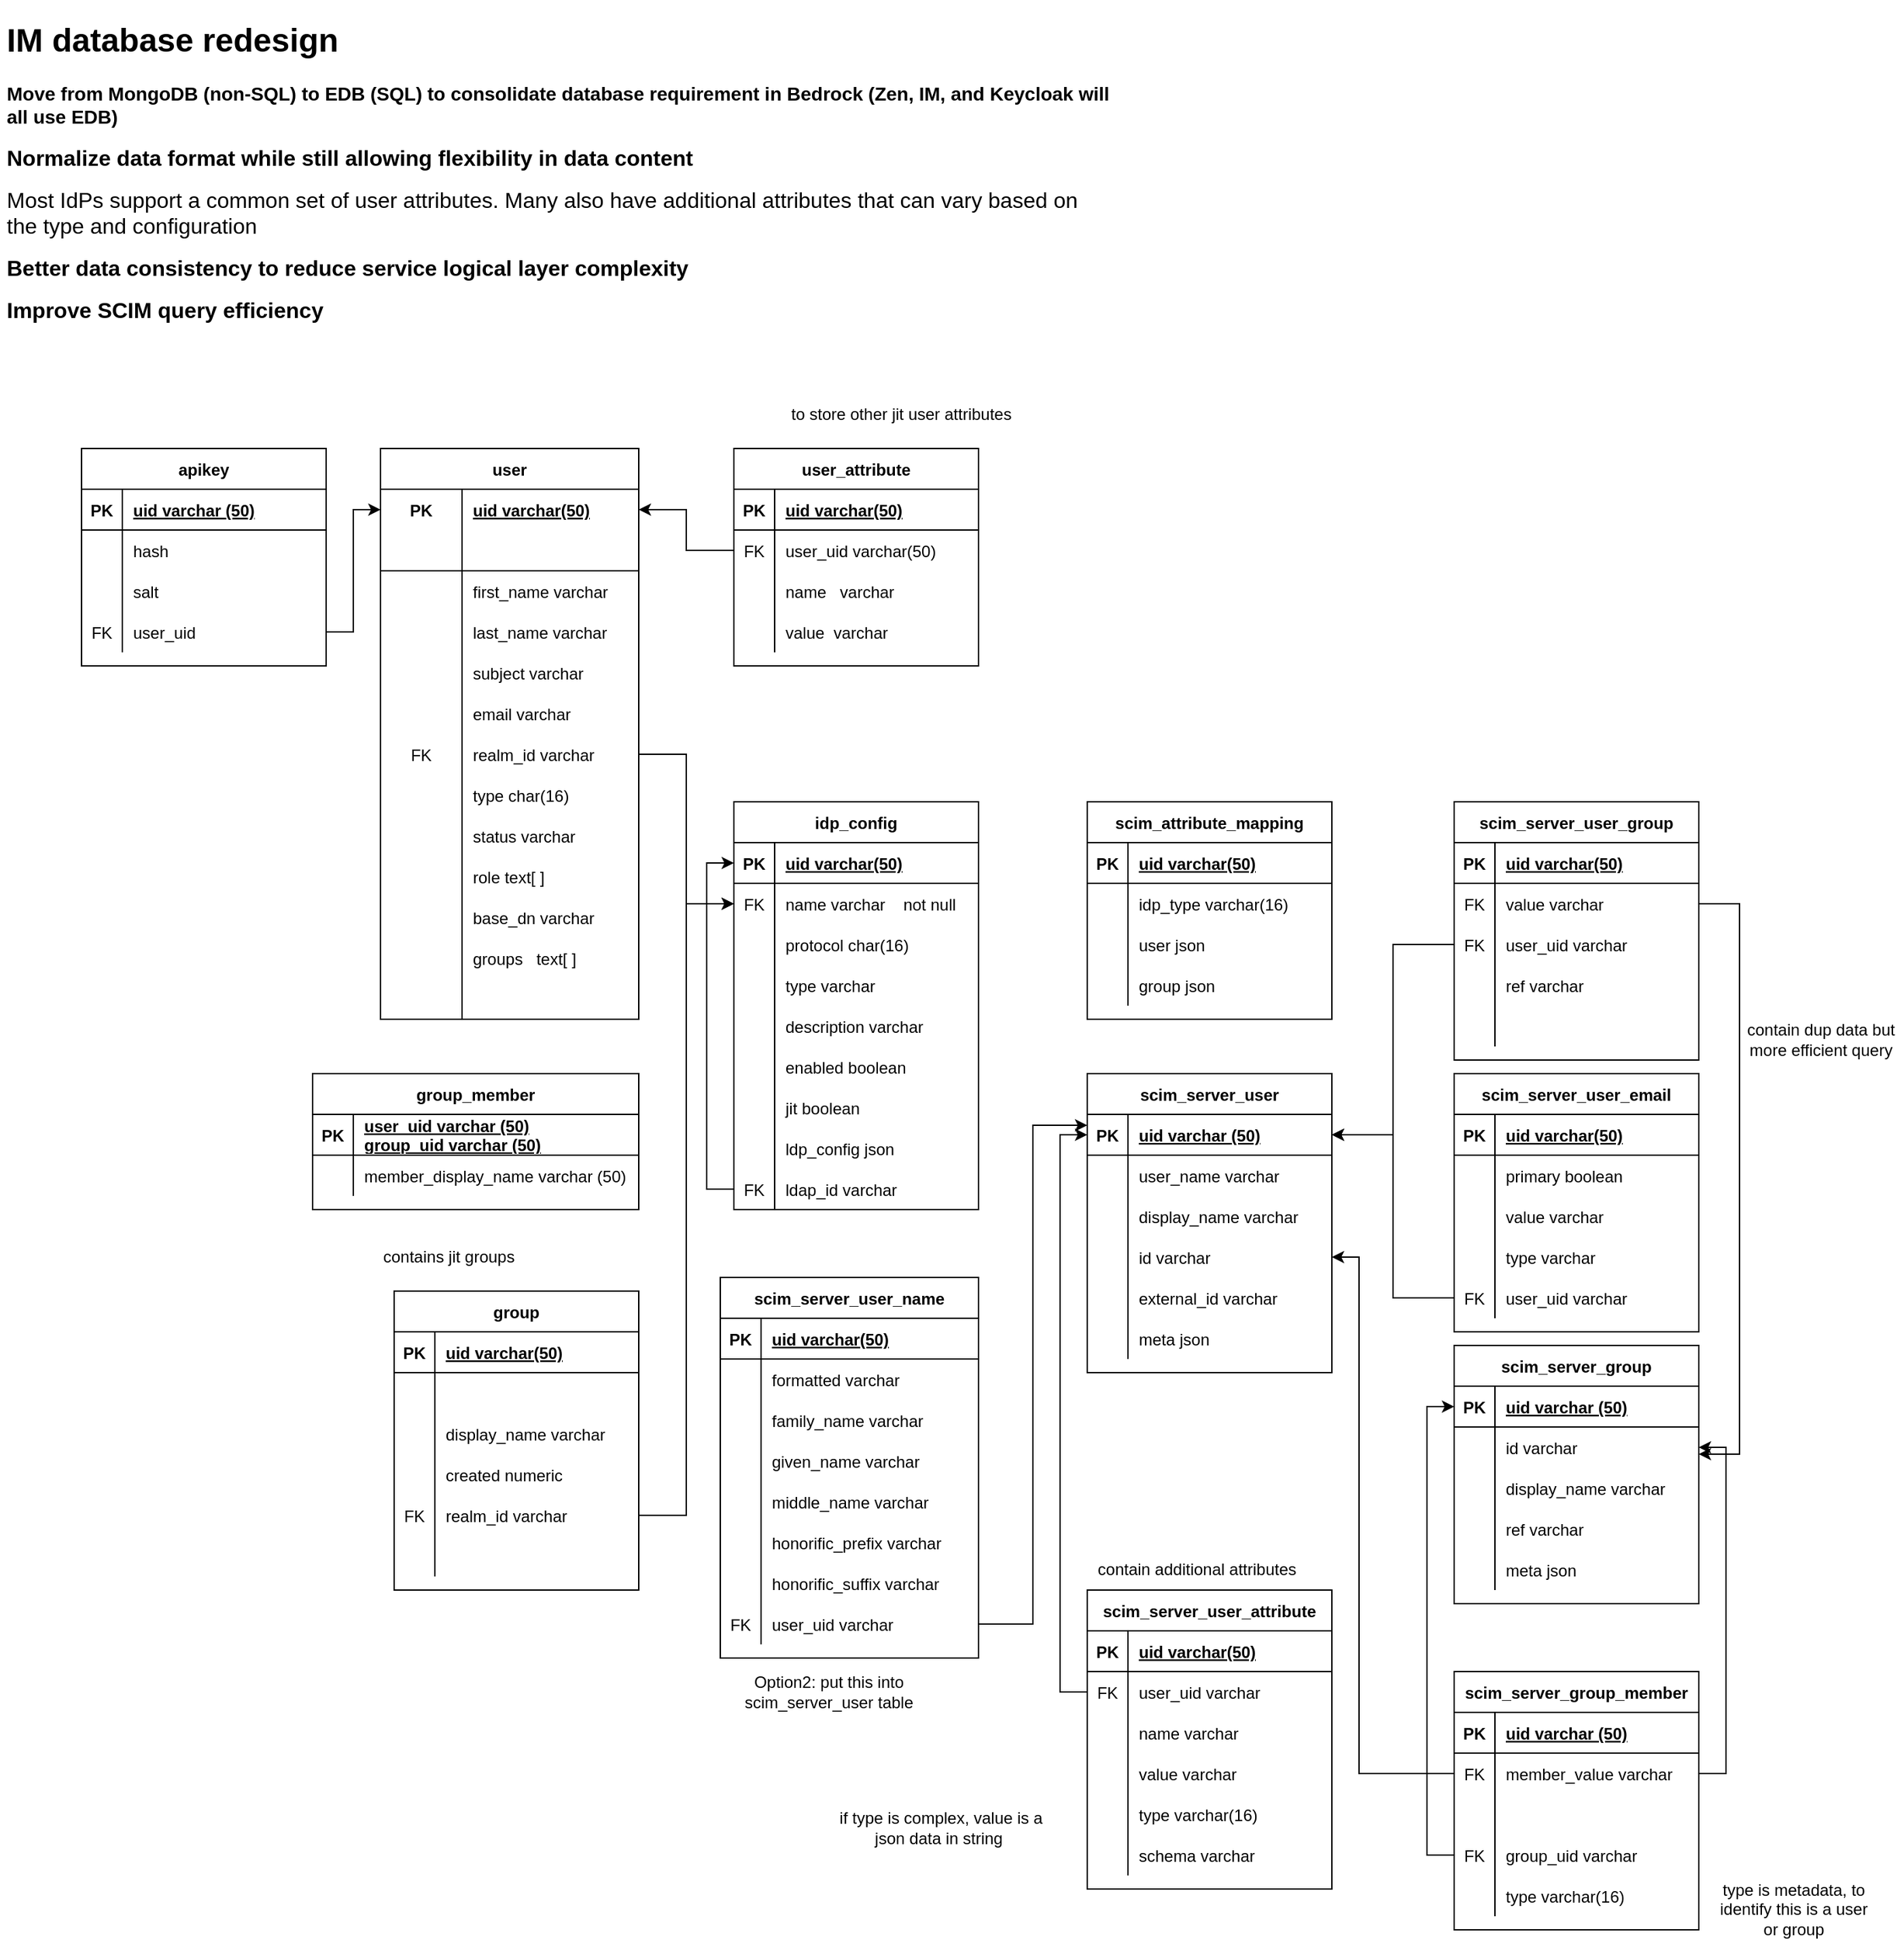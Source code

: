 <mxfile version="22.1.4" type="github" pages="2">
  <diagram name="Page-1" id="3eAYNW6YjqYwDRRNGvi7">
    <mxGraphModel dx="1108" dy="728" grid="1" gridSize="10" guides="1" tooltips="1" connect="1" arrows="1" fold="1" page="1" pageScale="1" pageWidth="850" pageHeight="1100" math="0" shadow="0">
      <root>
        <mxCell id="0" />
        <mxCell id="1" parent="0" />
        <mxCell id="_XmgE4Bb2VxW5sSdVR74-1" value="user" style="shape=table;startSize=30;container=1;collapsible=1;childLayout=tableLayout;fixedRows=1;rowLines=0;fontStyle=1;align=center;resizeLast=1;" parent="1" vertex="1">
          <mxGeometry x="460" y="340" width="190" height="420" as="geometry" />
        </mxCell>
        <mxCell id="_XmgE4Bb2VxW5sSdVR74-2" value="" style="shape=tableRow;horizontal=0;startSize=0;swimlaneHead=0;swimlaneBody=0;fillColor=none;collapsible=0;dropTarget=0;points=[[0,0.5],[1,0.5]];portConstraint=eastwest;top=0;left=0;right=0;bottom=0;" parent="_XmgE4Bb2VxW5sSdVR74-1" vertex="1">
          <mxGeometry y="30" width="190" height="30" as="geometry" />
        </mxCell>
        <mxCell id="_XmgE4Bb2VxW5sSdVR74-3" value="PK" style="shape=partialRectangle;connectable=0;fillColor=none;top=0;left=0;bottom=0;right=0;fontStyle=1;overflow=hidden;" parent="_XmgE4Bb2VxW5sSdVR74-2" vertex="1">
          <mxGeometry width="60" height="30" as="geometry">
            <mxRectangle width="60" height="30" as="alternateBounds" />
          </mxGeometry>
        </mxCell>
        <mxCell id="_XmgE4Bb2VxW5sSdVR74-4" value="uid varchar(50)" style="shape=partialRectangle;connectable=0;fillColor=none;top=0;left=0;bottom=0;right=0;align=left;spacingLeft=6;fontStyle=5;overflow=hidden;" parent="_XmgE4Bb2VxW5sSdVR74-2" vertex="1">
          <mxGeometry x="60" width="130" height="30" as="geometry">
            <mxRectangle width="130" height="30" as="alternateBounds" />
          </mxGeometry>
        </mxCell>
        <mxCell id="_XmgE4Bb2VxW5sSdVR74-5" value="" style="shape=tableRow;horizontal=0;startSize=0;swimlaneHead=0;swimlaneBody=0;fillColor=none;collapsible=0;dropTarget=0;points=[[0,0.5],[1,0.5]];portConstraint=eastwest;top=0;left=0;right=0;bottom=1;" parent="_XmgE4Bb2VxW5sSdVR74-1" vertex="1">
          <mxGeometry y="60" width="190" height="30" as="geometry" />
        </mxCell>
        <mxCell id="_XmgE4Bb2VxW5sSdVR74-6" value="" style="shape=partialRectangle;connectable=0;fillColor=none;top=0;left=0;bottom=0;right=0;fontStyle=1;overflow=hidden;" parent="_XmgE4Bb2VxW5sSdVR74-5" vertex="1">
          <mxGeometry width="60" height="30" as="geometry">
            <mxRectangle width="60" height="30" as="alternateBounds" />
          </mxGeometry>
        </mxCell>
        <mxCell id="_XmgE4Bb2VxW5sSdVR74-7" value="" style="shape=partialRectangle;connectable=0;fillColor=none;top=0;left=0;bottom=0;right=0;align=left;spacingLeft=6;fontStyle=5;overflow=hidden;" parent="_XmgE4Bb2VxW5sSdVR74-5" vertex="1">
          <mxGeometry x="60" width="130" height="30" as="geometry">
            <mxRectangle width="130" height="30" as="alternateBounds" />
          </mxGeometry>
        </mxCell>
        <mxCell id="_XmgE4Bb2VxW5sSdVR74-8" value="" style="shape=tableRow;horizontal=0;startSize=0;swimlaneHead=0;swimlaneBody=0;fillColor=none;collapsible=0;dropTarget=0;points=[[0,0.5],[1,0.5]];portConstraint=eastwest;top=0;left=0;right=0;bottom=0;" parent="_XmgE4Bb2VxW5sSdVR74-1" vertex="1">
          <mxGeometry y="90" width="190" height="30" as="geometry" />
        </mxCell>
        <mxCell id="_XmgE4Bb2VxW5sSdVR74-9" value="" style="shape=partialRectangle;connectable=0;fillColor=none;top=0;left=0;bottom=0;right=0;editable=1;overflow=hidden;" parent="_XmgE4Bb2VxW5sSdVR74-8" vertex="1">
          <mxGeometry width="60" height="30" as="geometry">
            <mxRectangle width="60" height="30" as="alternateBounds" />
          </mxGeometry>
        </mxCell>
        <mxCell id="_XmgE4Bb2VxW5sSdVR74-10" value="first_name varchar" style="shape=partialRectangle;connectable=0;fillColor=none;top=0;left=0;bottom=0;right=0;align=left;spacingLeft=6;overflow=hidden;" parent="_XmgE4Bb2VxW5sSdVR74-8" vertex="1">
          <mxGeometry x="60" width="130" height="30" as="geometry">
            <mxRectangle width="130" height="30" as="alternateBounds" />
          </mxGeometry>
        </mxCell>
        <mxCell id="_XmgE4Bb2VxW5sSdVR74-11" value="" style="shape=tableRow;horizontal=0;startSize=0;swimlaneHead=0;swimlaneBody=0;fillColor=none;collapsible=0;dropTarget=0;points=[[0,0.5],[1,0.5]];portConstraint=eastwest;top=0;left=0;right=0;bottom=0;" parent="_XmgE4Bb2VxW5sSdVR74-1" vertex="1">
          <mxGeometry y="120" width="190" height="30" as="geometry" />
        </mxCell>
        <mxCell id="_XmgE4Bb2VxW5sSdVR74-12" value="" style="shape=partialRectangle;connectable=0;fillColor=none;top=0;left=0;bottom=0;right=0;editable=1;overflow=hidden;" parent="_XmgE4Bb2VxW5sSdVR74-11" vertex="1">
          <mxGeometry width="60" height="30" as="geometry">
            <mxRectangle width="60" height="30" as="alternateBounds" />
          </mxGeometry>
        </mxCell>
        <mxCell id="_XmgE4Bb2VxW5sSdVR74-13" value="last_name varchar" style="shape=partialRectangle;connectable=0;fillColor=none;top=0;left=0;bottom=0;right=0;align=left;spacingLeft=6;overflow=hidden;" parent="_XmgE4Bb2VxW5sSdVR74-11" vertex="1">
          <mxGeometry x="60" width="130" height="30" as="geometry">
            <mxRectangle width="130" height="30" as="alternateBounds" />
          </mxGeometry>
        </mxCell>
        <mxCell id="_XmgE4Bb2VxW5sSdVR74-14" value="" style="shape=tableRow;horizontal=0;startSize=0;swimlaneHead=0;swimlaneBody=0;fillColor=none;collapsible=0;dropTarget=0;points=[[0,0.5],[1,0.5]];portConstraint=eastwest;top=0;left=0;right=0;bottom=0;" parent="_XmgE4Bb2VxW5sSdVR74-1" vertex="1">
          <mxGeometry y="150" width="190" height="30" as="geometry" />
        </mxCell>
        <mxCell id="_XmgE4Bb2VxW5sSdVR74-15" value="" style="shape=partialRectangle;connectable=0;fillColor=none;top=0;left=0;bottom=0;right=0;editable=1;overflow=hidden;" parent="_XmgE4Bb2VxW5sSdVR74-14" vertex="1">
          <mxGeometry width="60" height="30" as="geometry">
            <mxRectangle width="60" height="30" as="alternateBounds" />
          </mxGeometry>
        </mxCell>
        <mxCell id="_XmgE4Bb2VxW5sSdVR74-16" value="subject varchar" style="shape=partialRectangle;connectable=0;fillColor=none;top=0;left=0;bottom=0;right=0;align=left;spacingLeft=6;overflow=hidden;" parent="_XmgE4Bb2VxW5sSdVR74-14" vertex="1">
          <mxGeometry x="60" width="130" height="30" as="geometry">
            <mxRectangle width="130" height="30" as="alternateBounds" />
          </mxGeometry>
        </mxCell>
        <mxCell id="_XmgE4Bb2VxW5sSdVR74-17" value="" style="shape=tableRow;horizontal=0;startSize=0;swimlaneHead=0;swimlaneBody=0;fillColor=none;collapsible=0;dropTarget=0;points=[[0,0.5],[1,0.5]];portConstraint=eastwest;top=0;left=0;right=0;bottom=0;" parent="_XmgE4Bb2VxW5sSdVR74-1" vertex="1">
          <mxGeometry y="180" width="190" height="30" as="geometry" />
        </mxCell>
        <mxCell id="_XmgE4Bb2VxW5sSdVR74-18" value="" style="shape=partialRectangle;connectable=0;fillColor=none;top=0;left=0;bottom=0;right=0;editable=1;overflow=hidden;" parent="_XmgE4Bb2VxW5sSdVR74-17" vertex="1">
          <mxGeometry width="60" height="30" as="geometry">
            <mxRectangle width="60" height="30" as="alternateBounds" />
          </mxGeometry>
        </mxCell>
        <mxCell id="_XmgE4Bb2VxW5sSdVR74-19" value="email varchar" style="shape=partialRectangle;connectable=0;fillColor=none;top=0;left=0;bottom=0;right=0;align=left;spacingLeft=6;overflow=hidden;" parent="_XmgE4Bb2VxW5sSdVR74-17" vertex="1">
          <mxGeometry x="60" width="130" height="30" as="geometry">
            <mxRectangle width="130" height="30" as="alternateBounds" />
          </mxGeometry>
        </mxCell>
        <mxCell id="_XmgE4Bb2VxW5sSdVR74-20" value="" style="shape=tableRow;horizontal=0;startSize=0;swimlaneHead=0;swimlaneBody=0;fillColor=none;collapsible=0;dropTarget=0;points=[[0,0.5],[1,0.5]];portConstraint=eastwest;top=0;left=0;right=0;bottom=0;" parent="_XmgE4Bb2VxW5sSdVR74-1" vertex="1">
          <mxGeometry y="210" width="190" height="30" as="geometry" />
        </mxCell>
        <mxCell id="_XmgE4Bb2VxW5sSdVR74-21" value="FK" style="shape=partialRectangle;connectable=0;fillColor=none;top=0;left=0;bottom=0;right=0;editable=1;overflow=hidden;" parent="_XmgE4Bb2VxW5sSdVR74-20" vertex="1">
          <mxGeometry width="60" height="30" as="geometry">
            <mxRectangle width="60" height="30" as="alternateBounds" />
          </mxGeometry>
        </mxCell>
        <mxCell id="_XmgE4Bb2VxW5sSdVR74-22" value="realm_id varchar" style="shape=partialRectangle;connectable=0;fillColor=none;top=0;left=0;bottom=0;right=0;align=left;spacingLeft=6;overflow=hidden;" parent="_XmgE4Bb2VxW5sSdVR74-20" vertex="1">
          <mxGeometry x="60" width="130" height="30" as="geometry">
            <mxRectangle width="130" height="30" as="alternateBounds" />
          </mxGeometry>
        </mxCell>
        <mxCell id="_XmgE4Bb2VxW5sSdVR74-23" value="" style="shape=tableRow;horizontal=0;startSize=0;swimlaneHead=0;swimlaneBody=0;fillColor=none;collapsible=0;dropTarget=0;points=[[0,0.5],[1,0.5]];portConstraint=eastwest;top=0;left=0;right=0;bottom=0;" parent="_XmgE4Bb2VxW5sSdVR74-1" vertex="1">
          <mxGeometry y="240" width="190" height="30" as="geometry" />
        </mxCell>
        <mxCell id="_XmgE4Bb2VxW5sSdVR74-24" value="" style="shape=partialRectangle;connectable=0;fillColor=none;top=0;left=0;bottom=0;right=0;editable=1;overflow=hidden;" parent="_XmgE4Bb2VxW5sSdVR74-23" vertex="1">
          <mxGeometry width="60" height="30" as="geometry">
            <mxRectangle width="60" height="30" as="alternateBounds" />
          </mxGeometry>
        </mxCell>
        <mxCell id="_XmgE4Bb2VxW5sSdVR74-25" value="type char(16)" style="shape=partialRectangle;connectable=0;fillColor=none;top=0;left=0;bottom=0;right=0;align=left;spacingLeft=6;overflow=hidden;" parent="_XmgE4Bb2VxW5sSdVR74-23" vertex="1">
          <mxGeometry x="60" width="130" height="30" as="geometry">
            <mxRectangle width="130" height="30" as="alternateBounds" />
          </mxGeometry>
        </mxCell>
        <mxCell id="_XmgE4Bb2VxW5sSdVR74-26" value="" style="shape=tableRow;horizontal=0;startSize=0;swimlaneHead=0;swimlaneBody=0;fillColor=none;collapsible=0;dropTarget=0;points=[[0,0.5],[1,0.5]];portConstraint=eastwest;top=0;left=0;right=0;bottom=0;" parent="_XmgE4Bb2VxW5sSdVR74-1" vertex="1">
          <mxGeometry y="270" width="190" height="30" as="geometry" />
        </mxCell>
        <mxCell id="_XmgE4Bb2VxW5sSdVR74-27" value="" style="shape=partialRectangle;connectable=0;fillColor=none;top=0;left=0;bottom=0;right=0;editable=1;overflow=hidden;" parent="_XmgE4Bb2VxW5sSdVR74-26" vertex="1">
          <mxGeometry width="60" height="30" as="geometry">
            <mxRectangle width="60" height="30" as="alternateBounds" />
          </mxGeometry>
        </mxCell>
        <mxCell id="_XmgE4Bb2VxW5sSdVR74-28" value="status varchar" style="shape=partialRectangle;connectable=0;fillColor=none;top=0;left=0;bottom=0;right=0;align=left;spacingLeft=6;overflow=hidden;" parent="_XmgE4Bb2VxW5sSdVR74-26" vertex="1">
          <mxGeometry x="60" width="130" height="30" as="geometry">
            <mxRectangle width="130" height="30" as="alternateBounds" />
          </mxGeometry>
        </mxCell>
        <mxCell id="_XmgE4Bb2VxW5sSdVR74-29" value="" style="shape=tableRow;horizontal=0;startSize=0;swimlaneHead=0;swimlaneBody=0;fillColor=none;collapsible=0;dropTarget=0;points=[[0,0.5],[1,0.5]];portConstraint=eastwest;top=0;left=0;right=0;bottom=0;" parent="_XmgE4Bb2VxW5sSdVR74-1" vertex="1">
          <mxGeometry y="300" width="190" height="30" as="geometry" />
        </mxCell>
        <mxCell id="_XmgE4Bb2VxW5sSdVR74-30" value="" style="shape=partialRectangle;connectable=0;fillColor=none;top=0;left=0;bottom=0;right=0;editable=1;overflow=hidden;" parent="_XmgE4Bb2VxW5sSdVR74-29" vertex="1">
          <mxGeometry width="60" height="30" as="geometry">
            <mxRectangle width="60" height="30" as="alternateBounds" />
          </mxGeometry>
        </mxCell>
        <mxCell id="_XmgE4Bb2VxW5sSdVR74-31" value="role text[ ]" style="shape=partialRectangle;connectable=0;fillColor=none;top=0;left=0;bottom=0;right=0;align=left;spacingLeft=6;overflow=hidden;" parent="_XmgE4Bb2VxW5sSdVR74-29" vertex="1">
          <mxGeometry x="60" width="130" height="30" as="geometry">
            <mxRectangle width="130" height="30" as="alternateBounds" />
          </mxGeometry>
        </mxCell>
        <mxCell id="_XmgE4Bb2VxW5sSdVR74-32" value="" style="shape=tableRow;horizontal=0;startSize=0;swimlaneHead=0;swimlaneBody=0;fillColor=none;collapsible=0;dropTarget=0;points=[[0,0.5],[1,0.5]];portConstraint=eastwest;top=0;left=0;right=0;bottom=0;" parent="_XmgE4Bb2VxW5sSdVR74-1" vertex="1">
          <mxGeometry y="330" width="190" height="30" as="geometry" />
        </mxCell>
        <mxCell id="_XmgE4Bb2VxW5sSdVR74-33" value="" style="shape=partialRectangle;connectable=0;fillColor=none;top=0;left=0;bottom=0;right=0;editable=1;overflow=hidden;" parent="_XmgE4Bb2VxW5sSdVR74-32" vertex="1">
          <mxGeometry width="60" height="30" as="geometry">
            <mxRectangle width="60" height="30" as="alternateBounds" />
          </mxGeometry>
        </mxCell>
        <mxCell id="_XmgE4Bb2VxW5sSdVR74-34" value="base_dn varchar" style="shape=partialRectangle;connectable=0;fillColor=none;top=0;left=0;bottom=0;right=0;align=left;spacingLeft=6;overflow=hidden;" parent="_XmgE4Bb2VxW5sSdVR74-32" vertex="1">
          <mxGeometry x="60" width="130" height="30" as="geometry">
            <mxRectangle width="130" height="30" as="alternateBounds" />
          </mxGeometry>
        </mxCell>
        <mxCell id="_XmgE4Bb2VxW5sSdVR74-35" value="" style="shape=tableRow;horizontal=0;startSize=0;swimlaneHead=0;swimlaneBody=0;fillColor=none;collapsible=0;dropTarget=0;points=[[0,0.5],[1,0.5]];portConstraint=eastwest;top=0;left=0;right=0;bottom=0;" parent="_XmgE4Bb2VxW5sSdVR74-1" vertex="1">
          <mxGeometry y="360" width="190" height="30" as="geometry" />
        </mxCell>
        <mxCell id="_XmgE4Bb2VxW5sSdVR74-36" value="" style="shape=partialRectangle;connectable=0;fillColor=none;top=0;left=0;bottom=0;right=0;editable=1;overflow=hidden;" parent="_XmgE4Bb2VxW5sSdVR74-35" vertex="1">
          <mxGeometry width="60" height="30" as="geometry">
            <mxRectangle width="60" height="30" as="alternateBounds" />
          </mxGeometry>
        </mxCell>
        <mxCell id="_XmgE4Bb2VxW5sSdVR74-37" value="groups   text[ ]" style="shape=partialRectangle;connectable=0;fillColor=none;top=0;left=0;bottom=0;right=0;align=left;spacingLeft=6;overflow=hidden;" parent="_XmgE4Bb2VxW5sSdVR74-35" vertex="1">
          <mxGeometry x="60" width="130" height="30" as="geometry">
            <mxRectangle width="130" height="30" as="alternateBounds" />
          </mxGeometry>
        </mxCell>
        <mxCell id="_XmgE4Bb2VxW5sSdVR74-38" value="" style="shape=tableRow;horizontal=0;startSize=0;swimlaneHead=0;swimlaneBody=0;fillColor=none;collapsible=0;dropTarget=0;points=[[0,0.5],[1,0.5]];portConstraint=eastwest;top=0;left=0;right=0;bottom=0;" parent="_XmgE4Bb2VxW5sSdVR74-1" vertex="1">
          <mxGeometry y="390" width="190" height="30" as="geometry" />
        </mxCell>
        <mxCell id="_XmgE4Bb2VxW5sSdVR74-39" value="" style="shape=partialRectangle;connectable=0;fillColor=none;top=0;left=0;bottom=0;right=0;editable=1;overflow=hidden;" parent="_XmgE4Bb2VxW5sSdVR74-38" vertex="1">
          <mxGeometry width="60" height="30" as="geometry">
            <mxRectangle width="60" height="30" as="alternateBounds" />
          </mxGeometry>
        </mxCell>
        <mxCell id="_XmgE4Bb2VxW5sSdVR74-40" value="" style="shape=partialRectangle;connectable=0;fillColor=none;top=0;left=0;bottom=0;right=0;align=left;spacingLeft=6;overflow=hidden;" parent="_XmgE4Bb2VxW5sSdVR74-38" vertex="1">
          <mxGeometry x="60" width="130" height="30" as="geometry">
            <mxRectangle width="130" height="30" as="alternateBounds" />
          </mxGeometry>
        </mxCell>
        <mxCell id="_XmgE4Bb2VxW5sSdVR74-41" value="user_attribute" style="shape=table;startSize=30;container=1;collapsible=1;childLayout=tableLayout;fixedRows=1;rowLines=0;fontStyle=1;align=center;resizeLast=1;" parent="1" vertex="1">
          <mxGeometry x="720" y="340" width="180" height="160" as="geometry" />
        </mxCell>
        <mxCell id="_XmgE4Bb2VxW5sSdVR74-42" value="" style="shape=tableRow;horizontal=0;startSize=0;swimlaneHead=0;swimlaneBody=0;fillColor=none;collapsible=0;dropTarget=0;points=[[0,0.5],[1,0.5]];portConstraint=eastwest;top=0;left=0;right=0;bottom=1;" parent="_XmgE4Bb2VxW5sSdVR74-41" vertex="1">
          <mxGeometry y="30" width="180" height="30" as="geometry" />
        </mxCell>
        <mxCell id="_XmgE4Bb2VxW5sSdVR74-43" value="PK" style="shape=partialRectangle;connectable=0;fillColor=none;top=0;left=0;bottom=0;right=0;fontStyle=1;overflow=hidden;" parent="_XmgE4Bb2VxW5sSdVR74-42" vertex="1">
          <mxGeometry width="30" height="30" as="geometry">
            <mxRectangle width="30" height="30" as="alternateBounds" />
          </mxGeometry>
        </mxCell>
        <mxCell id="_XmgE4Bb2VxW5sSdVR74-44" value="uid varchar(50)" style="shape=partialRectangle;connectable=0;fillColor=none;top=0;left=0;bottom=0;right=0;align=left;spacingLeft=6;fontStyle=5;overflow=hidden;" parent="_XmgE4Bb2VxW5sSdVR74-42" vertex="1">
          <mxGeometry x="30" width="150" height="30" as="geometry">
            <mxRectangle width="150" height="30" as="alternateBounds" />
          </mxGeometry>
        </mxCell>
        <mxCell id="_XmgE4Bb2VxW5sSdVR74-45" value="" style="shape=tableRow;horizontal=0;startSize=0;swimlaneHead=0;swimlaneBody=0;fillColor=none;collapsible=0;dropTarget=0;points=[[0,0.5],[1,0.5]];portConstraint=eastwest;top=0;left=0;right=0;bottom=0;" parent="_XmgE4Bb2VxW5sSdVR74-41" vertex="1">
          <mxGeometry y="60" width="180" height="30" as="geometry" />
        </mxCell>
        <mxCell id="_XmgE4Bb2VxW5sSdVR74-46" value="FK" style="shape=partialRectangle;connectable=0;fillColor=none;top=0;left=0;bottom=0;right=0;editable=1;overflow=hidden;" parent="_XmgE4Bb2VxW5sSdVR74-45" vertex="1">
          <mxGeometry width="30" height="30" as="geometry">
            <mxRectangle width="30" height="30" as="alternateBounds" />
          </mxGeometry>
        </mxCell>
        <mxCell id="_XmgE4Bb2VxW5sSdVR74-47" value="user_uid varchar(50)" style="shape=partialRectangle;connectable=0;fillColor=none;top=0;left=0;bottom=0;right=0;align=left;spacingLeft=6;overflow=hidden;" parent="_XmgE4Bb2VxW5sSdVR74-45" vertex="1">
          <mxGeometry x="30" width="150" height="30" as="geometry">
            <mxRectangle width="150" height="30" as="alternateBounds" />
          </mxGeometry>
        </mxCell>
        <mxCell id="_XmgE4Bb2VxW5sSdVR74-48" value="" style="shape=tableRow;horizontal=0;startSize=0;swimlaneHead=0;swimlaneBody=0;fillColor=none;collapsible=0;dropTarget=0;points=[[0,0.5],[1,0.5]];portConstraint=eastwest;top=0;left=0;right=0;bottom=0;" parent="_XmgE4Bb2VxW5sSdVR74-41" vertex="1">
          <mxGeometry y="90" width="180" height="30" as="geometry" />
        </mxCell>
        <mxCell id="_XmgE4Bb2VxW5sSdVR74-49" value="" style="shape=partialRectangle;connectable=0;fillColor=none;top=0;left=0;bottom=0;right=0;editable=1;overflow=hidden;" parent="_XmgE4Bb2VxW5sSdVR74-48" vertex="1">
          <mxGeometry width="30" height="30" as="geometry">
            <mxRectangle width="30" height="30" as="alternateBounds" />
          </mxGeometry>
        </mxCell>
        <mxCell id="_XmgE4Bb2VxW5sSdVR74-50" value="name   varchar" style="shape=partialRectangle;connectable=0;fillColor=none;top=0;left=0;bottom=0;right=0;align=left;spacingLeft=6;overflow=hidden;" parent="_XmgE4Bb2VxW5sSdVR74-48" vertex="1">
          <mxGeometry x="30" width="150" height="30" as="geometry">
            <mxRectangle width="150" height="30" as="alternateBounds" />
          </mxGeometry>
        </mxCell>
        <mxCell id="_XmgE4Bb2VxW5sSdVR74-51" value="" style="shape=tableRow;horizontal=0;startSize=0;swimlaneHead=0;swimlaneBody=0;fillColor=none;collapsible=0;dropTarget=0;points=[[0,0.5],[1,0.5]];portConstraint=eastwest;top=0;left=0;right=0;bottom=0;" parent="_XmgE4Bb2VxW5sSdVR74-41" vertex="1">
          <mxGeometry y="120" width="180" height="30" as="geometry" />
        </mxCell>
        <mxCell id="_XmgE4Bb2VxW5sSdVR74-52" value="" style="shape=partialRectangle;connectable=0;fillColor=none;top=0;left=0;bottom=0;right=0;editable=1;overflow=hidden;" parent="_XmgE4Bb2VxW5sSdVR74-51" vertex="1">
          <mxGeometry width="30" height="30" as="geometry">
            <mxRectangle width="30" height="30" as="alternateBounds" />
          </mxGeometry>
        </mxCell>
        <mxCell id="_XmgE4Bb2VxW5sSdVR74-53" value="value  varchar" style="shape=partialRectangle;connectable=0;fillColor=none;top=0;left=0;bottom=0;right=0;align=left;spacingLeft=6;overflow=hidden;" parent="_XmgE4Bb2VxW5sSdVR74-51" vertex="1">
          <mxGeometry x="30" width="150" height="30" as="geometry">
            <mxRectangle width="150" height="30" as="alternateBounds" />
          </mxGeometry>
        </mxCell>
        <mxCell id="_XmgE4Bb2VxW5sSdVR74-54" style="edgeStyle=orthogonalEdgeStyle;rounded=0;orthogonalLoop=1;jettySize=auto;html=1;exitX=0;exitY=0.5;exitDx=0;exitDy=0;entryX=1;entryY=0.5;entryDx=0;entryDy=0;" parent="1" source="_XmgE4Bb2VxW5sSdVR74-45" target="_XmgE4Bb2VxW5sSdVR74-2" edge="1">
          <mxGeometry relative="1" as="geometry" />
        </mxCell>
        <mxCell id="_XmgE4Bb2VxW5sSdVR74-55" value="idp_config" style="shape=table;startSize=30;container=1;collapsible=1;childLayout=tableLayout;fixedRows=1;rowLines=0;fontStyle=1;align=center;resizeLast=1;" parent="1" vertex="1">
          <mxGeometry x="720" y="600" width="180" height="300" as="geometry" />
        </mxCell>
        <mxCell id="_XmgE4Bb2VxW5sSdVR74-56" value="" style="shape=tableRow;horizontal=0;startSize=0;swimlaneHead=0;swimlaneBody=0;fillColor=none;collapsible=0;dropTarget=0;points=[[0,0.5],[1,0.5]];portConstraint=eastwest;top=0;left=0;right=0;bottom=1;" parent="_XmgE4Bb2VxW5sSdVR74-55" vertex="1">
          <mxGeometry y="30" width="180" height="30" as="geometry" />
        </mxCell>
        <mxCell id="_XmgE4Bb2VxW5sSdVR74-57" value="PK" style="shape=partialRectangle;connectable=0;fillColor=none;top=0;left=0;bottom=0;right=0;fontStyle=1;overflow=hidden;" parent="_XmgE4Bb2VxW5sSdVR74-56" vertex="1">
          <mxGeometry width="30" height="30" as="geometry">
            <mxRectangle width="30" height="30" as="alternateBounds" />
          </mxGeometry>
        </mxCell>
        <mxCell id="_XmgE4Bb2VxW5sSdVR74-58" value="uid varchar(50)" style="shape=partialRectangle;connectable=0;fillColor=none;top=0;left=0;bottom=0;right=0;align=left;spacingLeft=6;fontStyle=5;overflow=hidden;" parent="_XmgE4Bb2VxW5sSdVR74-56" vertex="1">
          <mxGeometry x="30" width="150" height="30" as="geometry">
            <mxRectangle width="150" height="30" as="alternateBounds" />
          </mxGeometry>
        </mxCell>
        <mxCell id="_XmgE4Bb2VxW5sSdVR74-59" value="" style="shape=tableRow;horizontal=0;startSize=0;swimlaneHead=0;swimlaneBody=0;fillColor=none;collapsible=0;dropTarget=0;points=[[0,0.5],[1,0.5]];portConstraint=eastwest;top=0;left=0;right=0;bottom=0;" parent="_XmgE4Bb2VxW5sSdVR74-55" vertex="1">
          <mxGeometry y="60" width="180" height="30" as="geometry" />
        </mxCell>
        <mxCell id="_XmgE4Bb2VxW5sSdVR74-60" value="FK" style="shape=partialRectangle;connectable=0;fillColor=none;top=0;left=0;bottom=0;right=0;editable=1;overflow=hidden;" parent="_XmgE4Bb2VxW5sSdVR74-59" vertex="1">
          <mxGeometry width="30" height="30" as="geometry">
            <mxRectangle width="30" height="30" as="alternateBounds" />
          </mxGeometry>
        </mxCell>
        <mxCell id="_XmgE4Bb2VxW5sSdVR74-61" value="name varchar    not null" style="shape=partialRectangle;connectable=0;fillColor=none;top=0;left=0;bottom=0;right=0;align=left;spacingLeft=6;overflow=hidden;" parent="_XmgE4Bb2VxW5sSdVR74-59" vertex="1">
          <mxGeometry x="30" width="150" height="30" as="geometry">
            <mxRectangle width="150" height="30" as="alternateBounds" />
          </mxGeometry>
        </mxCell>
        <mxCell id="_XmgE4Bb2VxW5sSdVR74-62" value="" style="shape=tableRow;horizontal=0;startSize=0;swimlaneHead=0;swimlaneBody=0;fillColor=none;collapsible=0;dropTarget=0;points=[[0,0.5],[1,0.5]];portConstraint=eastwest;top=0;left=0;right=0;bottom=0;" parent="_XmgE4Bb2VxW5sSdVR74-55" vertex="1">
          <mxGeometry y="90" width="180" height="30" as="geometry" />
        </mxCell>
        <mxCell id="_XmgE4Bb2VxW5sSdVR74-63" value="" style="shape=partialRectangle;connectable=0;fillColor=none;top=0;left=0;bottom=0;right=0;editable=1;overflow=hidden;" parent="_XmgE4Bb2VxW5sSdVR74-62" vertex="1">
          <mxGeometry width="30" height="30" as="geometry">
            <mxRectangle width="30" height="30" as="alternateBounds" />
          </mxGeometry>
        </mxCell>
        <mxCell id="_XmgE4Bb2VxW5sSdVR74-64" value="protocol char(16)" style="shape=partialRectangle;connectable=0;fillColor=none;top=0;left=0;bottom=0;right=0;align=left;spacingLeft=6;overflow=hidden;" parent="_XmgE4Bb2VxW5sSdVR74-62" vertex="1">
          <mxGeometry x="30" width="150" height="30" as="geometry">
            <mxRectangle width="150" height="30" as="alternateBounds" />
          </mxGeometry>
        </mxCell>
        <mxCell id="_XmgE4Bb2VxW5sSdVR74-65" value="" style="shape=tableRow;horizontal=0;startSize=0;swimlaneHead=0;swimlaneBody=0;fillColor=none;collapsible=0;dropTarget=0;points=[[0,0.5],[1,0.5]];portConstraint=eastwest;top=0;left=0;right=0;bottom=0;" parent="_XmgE4Bb2VxW5sSdVR74-55" vertex="1">
          <mxGeometry y="120" width="180" height="30" as="geometry" />
        </mxCell>
        <mxCell id="_XmgE4Bb2VxW5sSdVR74-66" value="" style="shape=partialRectangle;connectable=0;fillColor=none;top=0;left=0;bottom=0;right=0;editable=1;overflow=hidden;" parent="_XmgE4Bb2VxW5sSdVR74-65" vertex="1">
          <mxGeometry width="30" height="30" as="geometry">
            <mxRectangle width="30" height="30" as="alternateBounds" />
          </mxGeometry>
        </mxCell>
        <mxCell id="_XmgE4Bb2VxW5sSdVR74-67" value="type varchar" style="shape=partialRectangle;connectable=0;fillColor=none;top=0;left=0;bottom=0;right=0;align=left;spacingLeft=6;overflow=hidden;" parent="_XmgE4Bb2VxW5sSdVR74-65" vertex="1">
          <mxGeometry x="30" width="150" height="30" as="geometry">
            <mxRectangle width="150" height="30" as="alternateBounds" />
          </mxGeometry>
        </mxCell>
        <mxCell id="_XmgE4Bb2VxW5sSdVR74-68" value="" style="shape=tableRow;horizontal=0;startSize=0;swimlaneHead=0;swimlaneBody=0;fillColor=none;collapsible=0;dropTarget=0;points=[[0,0.5],[1,0.5]];portConstraint=eastwest;top=0;left=0;right=0;bottom=0;" parent="_XmgE4Bb2VxW5sSdVR74-55" vertex="1">
          <mxGeometry y="150" width="180" height="30" as="geometry" />
        </mxCell>
        <mxCell id="_XmgE4Bb2VxW5sSdVR74-69" value="" style="shape=partialRectangle;connectable=0;fillColor=none;top=0;left=0;bottom=0;right=0;editable=1;overflow=hidden;" parent="_XmgE4Bb2VxW5sSdVR74-68" vertex="1">
          <mxGeometry width="30" height="30" as="geometry">
            <mxRectangle width="30" height="30" as="alternateBounds" />
          </mxGeometry>
        </mxCell>
        <mxCell id="_XmgE4Bb2VxW5sSdVR74-70" value="description varchar" style="shape=partialRectangle;connectable=0;fillColor=none;top=0;left=0;bottom=0;right=0;align=left;spacingLeft=6;overflow=hidden;" parent="_XmgE4Bb2VxW5sSdVR74-68" vertex="1">
          <mxGeometry x="30" width="150" height="30" as="geometry">
            <mxRectangle width="150" height="30" as="alternateBounds" />
          </mxGeometry>
        </mxCell>
        <mxCell id="_XmgE4Bb2VxW5sSdVR74-71" value="" style="shape=tableRow;horizontal=0;startSize=0;swimlaneHead=0;swimlaneBody=0;fillColor=none;collapsible=0;dropTarget=0;points=[[0,0.5],[1,0.5]];portConstraint=eastwest;top=0;left=0;right=0;bottom=0;" parent="_XmgE4Bb2VxW5sSdVR74-55" vertex="1">
          <mxGeometry y="180" width="180" height="30" as="geometry" />
        </mxCell>
        <mxCell id="_XmgE4Bb2VxW5sSdVR74-72" value="" style="shape=partialRectangle;connectable=0;fillColor=none;top=0;left=0;bottom=0;right=0;editable=1;overflow=hidden;" parent="_XmgE4Bb2VxW5sSdVR74-71" vertex="1">
          <mxGeometry width="30" height="30" as="geometry">
            <mxRectangle width="30" height="30" as="alternateBounds" />
          </mxGeometry>
        </mxCell>
        <mxCell id="_XmgE4Bb2VxW5sSdVR74-73" value="enabled boolean" style="shape=partialRectangle;connectable=0;fillColor=none;top=0;left=0;bottom=0;right=0;align=left;spacingLeft=6;overflow=hidden;" parent="_XmgE4Bb2VxW5sSdVR74-71" vertex="1">
          <mxGeometry x="30" width="150" height="30" as="geometry">
            <mxRectangle width="150" height="30" as="alternateBounds" />
          </mxGeometry>
        </mxCell>
        <mxCell id="_XmgE4Bb2VxW5sSdVR74-74" value="" style="shape=tableRow;horizontal=0;startSize=0;swimlaneHead=0;swimlaneBody=0;fillColor=none;collapsible=0;dropTarget=0;points=[[0,0.5],[1,0.5]];portConstraint=eastwest;top=0;left=0;right=0;bottom=0;" parent="_XmgE4Bb2VxW5sSdVR74-55" vertex="1">
          <mxGeometry y="210" width="180" height="30" as="geometry" />
        </mxCell>
        <mxCell id="_XmgE4Bb2VxW5sSdVR74-75" value="" style="shape=partialRectangle;connectable=0;fillColor=none;top=0;left=0;bottom=0;right=0;editable=1;overflow=hidden;" parent="_XmgE4Bb2VxW5sSdVR74-74" vertex="1">
          <mxGeometry width="30" height="30" as="geometry">
            <mxRectangle width="30" height="30" as="alternateBounds" />
          </mxGeometry>
        </mxCell>
        <mxCell id="_XmgE4Bb2VxW5sSdVR74-76" value="jit boolean" style="shape=partialRectangle;connectable=0;fillColor=none;top=0;left=0;bottom=0;right=0;align=left;spacingLeft=6;overflow=hidden;" parent="_XmgE4Bb2VxW5sSdVR74-74" vertex="1">
          <mxGeometry x="30" width="150" height="30" as="geometry">
            <mxRectangle width="150" height="30" as="alternateBounds" />
          </mxGeometry>
        </mxCell>
        <mxCell id="_XmgE4Bb2VxW5sSdVR74-77" value="" style="shape=tableRow;horizontal=0;startSize=0;swimlaneHead=0;swimlaneBody=0;fillColor=none;collapsible=0;dropTarget=0;points=[[0,0.5],[1,0.5]];portConstraint=eastwest;top=0;left=0;right=0;bottom=0;" parent="_XmgE4Bb2VxW5sSdVR74-55" vertex="1">
          <mxGeometry y="240" width="180" height="30" as="geometry" />
        </mxCell>
        <mxCell id="_XmgE4Bb2VxW5sSdVR74-78" value="" style="shape=partialRectangle;connectable=0;fillColor=none;top=0;left=0;bottom=0;right=0;editable=1;overflow=hidden;" parent="_XmgE4Bb2VxW5sSdVR74-77" vertex="1">
          <mxGeometry width="30" height="30" as="geometry">
            <mxRectangle width="30" height="30" as="alternateBounds" />
          </mxGeometry>
        </mxCell>
        <mxCell id="_XmgE4Bb2VxW5sSdVR74-79" value="ldp_config json" style="shape=partialRectangle;connectable=0;fillColor=none;top=0;left=0;bottom=0;right=0;align=left;spacingLeft=6;overflow=hidden;" parent="_XmgE4Bb2VxW5sSdVR74-77" vertex="1">
          <mxGeometry x="30" width="150" height="30" as="geometry">
            <mxRectangle width="150" height="30" as="alternateBounds" />
          </mxGeometry>
        </mxCell>
        <mxCell id="_XmgE4Bb2VxW5sSdVR74-80" style="edgeStyle=orthogonalEdgeStyle;rounded=0;orthogonalLoop=1;jettySize=auto;html=1;exitX=0;exitY=0.5;exitDx=0;exitDy=0;entryX=0;entryY=0.5;entryDx=0;entryDy=0;" parent="_XmgE4Bb2VxW5sSdVR74-55" source="_XmgE4Bb2VxW5sSdVR74-81" target="_XmgE4Bb2VxW5sSdVR74-56" edge="1">
          <mxGeometry relative="1" as="geometry" />
        </mxCell>
        <mxCell id="_XmgE4Bb2VxW5sSdVR74-81" value="" style="shape=tableRow;horizontal=0;startSize=0;swimlaneHead=0;swimlaneBody=0;fillColor=none;collapsible=0;dropTarget=0;points=[[0,0.5],[1,0.5]];portConstraint=eastwest;top=0;left=0;right=0;bottom=0;" parent="_XmgE4Bb2VxW5sSdVR74-55" vertex="1">
          <mxGeometry y="270" width="180" height="30" as="geometry" />
        </mxCell>
        <mxCell id="_XmgE4Bb2VxW5sSdVR74-82" value="FK" style="shape=partialRectangle;connectable=0;fillColor=none;top=0;left=0;bottom=0;right=0;editable=1;overflow=hidden;" parent="_XmgE4Bb2VxW5sSdVR74-81" vertex="1">
          <mxGeometry width="30" height="30" as="geometry">
            <mxRectangle width="30" height="30" as="alternateBounds" />
          </mxGeometry>
        </mxCell>
        <mxCell id="_XmgE4Bb2VxW5sSdVR74-83" value="ldap_id varchar" style="shape=partialRectangle;connectable=0;fillColor=none;top=0;left=0;bottom=0;right=0;align=left;spacingLeft=6;overflow=hidden;" parent="_XmgE4Bb2VxW5sSdVR74-81" vertex="1">
          <mxGeometry x="30" width="150" height="30" as="geometry">
            <mxRectangle width="150" height="30" as="alternateBounds" />
          </mxGeometry>
        </mxCell>
        <mxCell id="_XmgE4Bb2VxW5sSdVR74-84" style="edgeStyle=orthogonalEdgeStyle;rounded=0;orthogonalLoop=1;jettySize=auto;html=1;exitX=1;exitY=0.5;exitDx=0;exitDy=0;entryX=0;entryY=0.5;entryDx=0;entryDy=0;" parent="1" source="_XmgE4Bb2VxW5sSdVR74-20" target="_XmgE4Bb2VxW5sSdVR74-59" edge="1">
          <mxGeometry relative="1" as="geometry" />
        </mxCell>
        <mxCell id="_XmgE4Bb2VxW5sSdVR74-85" value="scim_attribute_mapping" style="shape=table;startSize=30;container=1;collapsible=1;childLayout=tableLayout;fixedRows=1;rowLines=0;fontStyle=1;align=center;resizeLast=1;" parent="1" vertex="1">
          <mxGeometry x="980" y="600" width="180" height="160" as="geometry" />
        </mxCell>
        <mxCell id="_XmgE4Bb2VxW5sSdVR74-86" value="" style="shape=tableRow;horizontal=0;startSize=0;swimlaneHead=0;swimlaneBody=0;fillColor=none;collapsible=0;dropTarget=0;points=[[0,0.5],[1,0.5]];portConstraint=eastwest;top=0;left=0;right=0;bottom=1;" parent="_XmgE4Bb2VxW5sSdVR74-85" vertex="1">
          <mxGeometry y="30" width="180" height="30" as="geometry" />
        </mxCell>
        <mxCell id="_XmgE4Bb2VxW5sSdVR74-87" value="PK" style="shape=partialRectangle;connectable=0;fillColor=none;top=0;left=0;bottom=0;right=0;fontStyle=1;overflow=hidden;" parent="_XmgE4Bb2VxW5sSdVR74-86" vertex="1">
          <mxGeometry width="30" height="30" as="geometry">
            <mxRectangle width="30" height="30" as="alternateBounds" />
          </mxGeometry>
        </mxCell>
        <mxCell id="_XmgE4Bb2VxW5sSdVR74-88" value="uid varchar(50)" style="shape=partialRectangle;connectable=0;fillColor=none;top=0;left=0;bottom=0;right=0;align=left;spacingLeft=6;fontStyle=5;overflow=hidden;" parent="_XmgE4Bb2VxW5sSdVR74-86" vertex="1">
          <mxGeometry x="30" width="150" height="30" as="geometry">
            <mxRectangle width="150" height="30" as="alternateBounds" />
          </mxGeometry>
        </mxCell>
        <mxCell id="_XmgE4Bb2VxW5sSdVR74-89" value="" style="shape=tableRow;horizontal=0;startSize=0;swimlaneHead=0;swimlaneBody=0;fillColor=none;collapsible=0;dropTarget=0;points=[[0,0.5],[1,0.5]];portConstraint=eastwest;top=0;left=0;right=0;bottom=0;" parent="_XmgE4Bb2VxW5sSdVR74-85" vertex="1">
          <mxGeometry y="60" width="180" height="30" as="geometry" />
        </mxCell>
        <mxCell id="_XmgE4Bb2VxW5sSdVR74-90" value="" style="shape=partialRectangle;connectable=0;fillColor=none;top=0;left=0;bottom=0;right=0;editable=1;overflow=hidden;" parent="_XmgE4Bb2VxW5sSdVR74-89" vertex="1">
          <mxGeometry width="30" height="30" as="geometry">
            <mxRectangle width="30" height="30" as="alternateBounds" />
          </mxGeometry>
        </mxCell>
        <mxCell id="_XmgE4Bb2VxW5sSdVR74-91" value="idp_type varchar(16)" style="shape=partialRectangle;connectable=0;fillColor=none;top=0;left=0;bottom=0;right=0;align=left;spacingLeft=6;overflow=hidden;" parent="_XmgE4Bb2VxW5sSdVR74-89" vertex="1">
          <mxGeometry x="30" width="150" height="30" as="geometry">
            <mxRectangle width="150" height="30" as="alternateBounds" />
          </mxGeometry>
        </mxCell>
        <mxCell id="_XmgE4Bb2VxW5sSdVR74-92" value="" style="shape=tableRow;horizontal=0;startSize=0;swimlaneHead=0;swimlaneBody=0;fillColor=none;collapsible=0;dropTarget=0;points=[[0,0.5],[1,0.5]];portConstraint=eastwest;top=0;left=0;right=0;bottom=0;" parent="_XmgE4Bb2VxW5sSdVR74-85" vertex="1">
          <mxGeometry y="90" width="180" height="30" as="geometry" />
        </mxCell>
        <mxCell id="_XmgE4Bb2VxW5sSdVR74-93" value="" style="shape=partialRectangle;connectable=0;fillColor=none;top=0;left=0;bottom=0;right=0;editable=1;overflow=hidden;" parent="_XmgE4Bb2VxW5sSdVR74-92" vertex="1">
          <mxGeometry width="30" height="30" as="geometry">
            <mxRectangle width="30" height="30" as="alternateBounds" />
          </mxGeometry>
        </mxCell>
        <mxCell id="_XmgE4Bb2VxW5sSdVR74-94" value="user json" style="shape=partialRectangle;connectable=0;fillColor=none;top=0;left=0;bottom=0;right=0;align=left;spacingLeft=6;overflow=hidden;" parent="_XmgE4Bb2VxW5sSdVR74-92" vertex="1">
          <mxGeometry x="30" width="150" height="30" as="geometry">
            <mxRectangle width="150" height="30" as="alternateBounds" />
          </mxGeometry>
        </mxCell>
        <mxCell id="_XmgE4Bb2VxW5sSdVR74-95" value="" style="shape=tableRow;horizontal=0;startSize=0;swimlaneHead=0;swimlaneBody=0;fillColor=none;collapsible=0;dropTarget=0;points=[[0,0.5],[1,0.5]];portConstraint=eastwest;top=0;left=0;right=0;bottom=0;" parent="_XmgE4Bb2VxW5sSdVR74-85" vertex="1">
          <mxGeometry y="120" width="180" height="30" as="geometry" />
        </mxCell>
        <mxCell id="_XmgE4Bb2VxW5sSdVR74-96" value="" style="shape=partialRectangle;connectable=0;fillColor=none;top=0;left=0;bottom=0;right=0;editable=1;overflow=hidden;" parent="_XmgE4Bb2VxW5sSdVR74-95" vertex="1">
          <mxGeometry width="30" height="30" as="geometry">
            <mxRectangle width="30" height="30" as="alternateBounds" />
          </mxGeometry>
        </mxCell>
        <mxCell id="_XmgE4Bb2VxW5sSdVR74-97" value="group json" style="shape=partialRectangle;connectable=0;fillColor=none;top=0;left=0;bottom=0;right=0;align=left;spacingLeft=6;overflow=hidden;" parent="_XmgE4Bb2VxW5sSdVR74-95" vertex="1">
          <mxGeometry x="30" width="150" height="30" as="geometry">
            <mxRectangle width="150" height="30" as="alternateBounds" />
          </mxGeometry>
        </mxCell>
        <mxCell id="_XmgE4Bb2VxW5sSdVR74-98" value="group" style="shape=table;startSize=30;container=1;collapsible=1;childLayout=tableLayout;fixedRows=1;rowLines=0;fontStyle=1;align=center;resizeLast=1;" parent="1" vertex="1">
          <mxGeometry x="470" y="960" width="180" height="220" as="geometry" />
        </mxCell>
        <mxCell id="_XmgE4Bb2VxW5sSdVR74-99" value="" style="shape=tableRow;horizontal=0;startSize=0;swimlaneHead=0;swimlaneBody=0;fillColor=none;collapsible=0;dropTarget=0;points=[[0,0.5],[1,0.5]];portConstraint=eastwest;top=0;left=0;right=0;bottom=1;" parent="_XmgE4Bb2VxW5sSdVR74-98" vertex="1">
          <mxGeometry y="30" width="180" height="30" as="geometry" />
        </mxCell>
        <mxCell id="_XmgE4Bb2VxW5sSdVR74-100" value="PK" style="shape=partialRectangle;connectable=0;fillColor=none;top=0;left=0;bottom=0;right=0;fontStyle=1;overflow=hidden;" parent="_XmgE4Bb2VxW5sSdVR74-99" vertex="1">
          <mxGeometry width="30" height="30" as="geometry">
            <mxRectangle width="30" height="30" as="alternateBounds" />
          </mxGeometry>
        </mxCell>
        <mxCell id="_XmgE4Bb2VxW5sSdVR74-101" value="uid varchar(50)" style="shape=partialRectangle;connectable=0;fillColor=none;top=0;left=0;bottom=0;right=0;align=left;spacingLeft=6;fontStyle=5;overflow=hidden;" parent="_XmgE4Bb2VxW5sSdVR74-99" vertex="1">
          <mxGeometry x="30" width="150" height="30" as="geometry">
            <mxRectangle width="150" height="30" as="alternateBounds" />
          </mxGeometry>
        </mxCell>
        <mxCell id="_XmgE4Bb2VxW5sSdVR74-102" value="" style="shape=tableRow;horizontal=0;startSize=0;swimlaneHead=0;swimlaneBody=0;fillColor=none;collapsible=0;dropTarget=0;points=[[0,0.5],[1,0.5]];portConstraint=eastwest;top=0;left=0;right=0;bottom=0;" parent="_XmgE4Bb2VxW5sSdVR74-98" vertex="1">
          <mxGeometry y="60" width="180" height="30" as="geometry" />
        </mxCell>
        <mxCell id="_XmgE4Bb2VxW5sSdVR74-103" value="" style="shape=partialRectangle;connectable=0;fillColor=none;top=0;left=0;bottom=0;right=0;editable=1;overflow=hidden;" parent="_XmgE4Bb2VxW5sSdVR74-102" vertex="1">
          <mxGeometry width="30" height="30" as="geometry">
            <mxRectangle width="30" height="30" as="alternateBounds" />
          </mxGeometry>
        </mxCell>
        <mxCell id="_XmgE4Bb2VxW5sSdVR74-104" value="" style="shape=partialRectangle;connectable=0;fillColor=none;top=0;left=0;bottom=0;right=0;align=left;spacingLeft=6;overflow=hidden;" parent="_XmgE4Bb2VxW5sSdVR74-102" vertex="1">
          <mxGeometry x="30" width="150" height="30" as="geometry">
            <mxRectangle width="150" height="30" as="alternateBounds" />
          </mxGeometry>
        </mxCell>
        <mxCell id="_XmgE4Bb2VxW5sSdVR74-105" value="" style="shape=tableRow;horizontal=0;startSize=0;swimlaneHead=0;swimlaneBody=0;fillColor=none;collapsible=0;dropTarget=0;points=[[0,0.5],[1,0.5]];portConstraint=eastwest;top=0;left=0;right=0;bottom=0;" parent="_XmgE4Bb2VxW5sSdVR74-98" vertex="1">
          <mxGeometry y="90" width="180" height="30" as="geometry" />
        </mxCell>
        <mxCell id="_XmgE4Bb2VxW5sSdVR74-106" value="" style="shape=partialRectangle;connectable=0;fillColor=none;top=0;left=0;bottom=0;right=0;editable=1;overflow=hidden;" parent="_XmgE4Bb2VxW5sSdVR74-105" vertex="1">
          <mxGeometry width="30" height="30" as="geometry">
            <mxRectangle width="30" height="30" as="alternateBounds" />
          </mxGeometry>
        </mxCell>
        <mxCell id="_XmgE4Bb2VxW5sSdVR74-107" value="display_name varchar" style="shape=partialRectangle;connectable=0;fillColor=none;top=0;left=0;bottom=0;right=0;align=left;spacingLeft=6;overflow=hidden;" parent="_XmgE4Bb2VxW5sSdVR74-105" vertex="1">
          <mxGeometry x="30" width="150" height="30" as="geometry">
            <mxRectangle width="150" height="30" as="alternateBounds" />
          </mxGeometry>
        </mxCell>
        <mxCell id="_XmgE4Bb2VxW5sSdVR74-108" value="" style="shape=tableRow;horizontal=0;startSize=0;swimlaneHead=0;swimlaneBody=0;fillColor=none;collapsible=0;dropTarget=0;points=[[0,0.5],[1,0.5]];portConstraint=eastwest;top=0;left=0;right=0;bottom=0;" parent="_XmgE4Bb2VxW5sSdVR74-98" vertex="1">
          <mxGeometry y="120" width="180" height="30" as="geometry" />
        </mxCell>
        <mxCell id="_XmgE4Bb2VxW5sSdVR74-109" value="" style="shape=partialRectangle;connectable=0;fillColor=none;top=0;left=0;bottom=0;right=0;editable=1;overflow=hidden;" parent="_XmgE4Bb2VxW5sSdVR74-108" vertex="1">
          <mxGeometry width="30" height="30" as="geometry">
            <mxRectangle width="30" height="30" as="alternateBounds" />
          </mxGeometry>
        </mxCell>
        <mxCell id="_XmgE4Bb2VxW5sSdVR74-110" value="created numeric" style="shape=partialRectangle;connectable=0;fillColor=none;top=0;left=0;bottom=0;right=0;align=left;spacingLeft=6;overflow=hidden;" parent="_XmgE4Bb2VxW5sSdVR74-108" vertex="1">
          <mxGeometry x="30" width="150" height="30" as="geometry">
            <mxRectangle width="150" height="30" as="alternateBounds" />
          </mxGeometry>
        </mxCell>
        <mxCell id="_XmgE4Bb2VxW5sSdVR74-111" value="" style="shape=tableRow;horizontal=0;startSize=0;swimlaneHead=0;swimlaneBody=0;fillColor=none;collapsible=0;dropTarget=0;points=[[0,0.5],[1,0.5]];portConstraint=eastwest;top=0;left=0;right=0;bottom=0;" parent="_XmgE4Bb2VxW5sSdVR74-98" vertex="1">
          <mxGeometry y="150" width="180" height="30" as="geometry" />
        </mxCell>
        <mxCell id="_XmgE4Bb2VxW5sSdVR74-112" value="FK" style="shape=partialRectangle;connectable=0;fillColor=none;top=0;left=0;bottom=0;right=0;editable=1;overflow=hidden;" parent="_XmgE4Bb2VxW5sSdVR74-111" vertex="1">
          <mxGeometry width="30" height="30" as="geometry">
            <mxRectangle width="30" height="30" as="alternateBounds" />
          </mxGeometry>
        </mxCell>
        <mxCell id="_XmgE4Bb2VxW5sSdVR74-113" value="realm_id varchar" style="shape=partialRectangle;connectable=0;fillColor=none;top=0;left=0;bottom=0;right=0;align=left;spacingLeft=6;overflow=hidden;" parent="_XmgE4Bb2VxW5sSdVR74-111" vertex="1">
          <mxGeometry x="30" width="150" height="30" as="geometry">
            <mxRectangle width="150" height="30" as="alternateBounds" />
          </mxGeometry>
        </mxCell>
        <mxCell id="_XmgE4Bb2VxW5sSdVR74-114" value="" style="shape=tableRow;horizontal=0;startSize=0;swimlaneHead=0;swimlaneBody=0;fillColor=none;collapsible=0;dropTarget=0;points=[[0,0.5],[1,0.5]];portConstraint=eastwest;top=0;left=0;right=0;bottom=0;" parent="_XmgE4Bb2VxW5sSdVR74-98" vertex="1">
          <mxGeometry y="180" width="180" height="30" as="geometry" />
        </mxCell>
        <mxCell id="_XmgE4Bb2VxW5sSdVR74-115" value="" style="shape=partialRectangle;connectable=0;fillColor=none;top=0;left=0;bottom=0;right=0;editable=1;overflow=hidden;" parent="_XmgE4Bb2VxW5sSdVR74-114" vertex="1">
          <mxGeometry width="30" height="30" as="geometry">
            <mxRectangle width="30" height="30" as="alternateBounds" />
          </mxGeometry>
        </mxCell>
        <mxCell id="_XmgE4Bb2VxW5sSdVR74-116" value="" style="shape=partialRectangle;connectable=0;fillColor=none;top=0;left=0;bottom=0;right=0;align=left;spacingLeft=6;overflow=hidden;" parent="_XmgE4Bb2VxW5sSdVR74-114" vertex="1">
          <mxGeometry x="30" width="150" height="30" as="geometry">
            <mxRectangle width="150" height="30" as="alternateBounds" />
          </mxGeometry>
        </mxCell>
        <mxCell id="_XmgE4Bb2VxW5sSdVR74-117" value="contains jit groups" style="text;html=1;strokeColor=none;fillColor=none;align=left;verticalAlign=middle;whiteSpace=wrap;rounded=0;" parent="1" vertex="1">
          <mxGeometry x="460" y="920" width="190" height="30" as="geometry" />
        </mxCell>
        <mxCell id="_XmgE4Bb2VxW5sSdVR74-118" value="group_member" style="shape=table;startSize=30;container=1;collapsible=1;childLayout=tableLayout;fixedRows=1;rowLines=0;fontStyle=1;align=center;resizeLast=1;" parent="1" vertex="1">
          <mxGeometry x="410" y="800" width="240" height="100" as="geometry" />
        </mxCell>
        <mxCell id="_XmgE4Bb2VxW5sSdVR74-119" value="" style="shape=tableRow;horizontal=0;startSize=0;swimlaneHead=0;swimlaneBody=0;fillColor=none;collapsible=0;dropTarget=0;points=[[0,0.5],[1,0.5]];portConstraint=eastwest;top=0;left=0;right=0;bottom=1;" parent="_XmgE4Bb2VxW5sSdVR74-118" vertex="1">
          <mxGeometry y="30" width="240" height="30" as="geometry" />
        </mxCell>
        <mxCell id="_XmgE4Bb2VxW5sSdVR74-120" value="PK" style="shape=partialRectangle;connectable=0;fillColor=none;top=0;left=0;bottom=0;right=0;fontStyle=1;overflow=hidden;" parent="_XmgE4Bb2VxW5sSdVR74-119" vertex="1">
          <mxGeometry width="30" height="30" as="geometry">
            <mxRectangle width="30" height="30" as="alternateBounds" />
          </mxGeometry>
        </mxCell>
        <mxCell id="_XmgE4Bb2VxW5sSdVR74-121" value="user_uid varchar (50)&#xa;group_uid varchar (50)" style="shape=partialRectangle;connectable=0;fillColor=none;top=0;left=0;bottom=0;right=0;align=left;spacingLeft=6;fontStyle=5;overflow=hidden;" parent="_XmgE4Bb2VxW5sSdVR74-119" vertex="1">
          <mxGeometry x="30" width="210" height="30" as="geometry">
            <mxRectangle width="210" height="30" as="alternateBounds" />
          </mxGeometry>
        </mxCell>
        <mxCell id="_XmgE4Bb2VxW5sSdVR74-122" value="" style="shape=tableRow;horizontal=0;startSize=0;swimlaneHead=0;swimlaneBody=0;fillColor=none;collapsible=0;dropTarget=0;points=[[0,0.5],[1,0.5]];portConstraint=eastwest;top=0;left=0;right=0;bottom=0;" parent="_XmgE4Bb2VxW5sSdVR74-118" vertex="1">
          <mxGeometry y="60" width="240" height="30" as="geometry" />
        </mxCell>
        <mxCell id="_XmgE4Bb2VxW5sSdVR74-123" value="" style="shape=partialRectangle;connectable=0;fillColor=none;top=0;left=0;bottom=0;right=0;editable=1;overflow=hidden;" parent="_XmgE4Bb2VxW5sSdVR74-122" vertex="1">
          <mxGeometry width="30" height="30" as="geometry">
            <mxRectangle width="30" height="30" as="alternateBounds" />
          </mxGeometry>
        </mxCell>
        <mxCell id="_XmgE4Bb2VxW5sSdVR74-124" value="member_display_name varchar (50)" style="shape=partialRectangle;connectable=0;fillColor=none;top=0;left=0;bottom=0;right=0;align=left;spacingLeft=6;overflow=hidden;" parent="_XmgE4Bb2VxW5sSdVR74-122" vertex="1">
          <mxGeometry x="30" width="210" height="30" as="geometry">
            <mxRectangle width="210" height="30" as="alternateBounds" />
          </mxGeometry>
        </mxCell>
        <mxCell id="_XmgE4Bb2VxW5sSdVR74-125" style="edgeStyle=orthogonalEdgeStyle;rounded=0;orthogonalLoop=1;jettySize=auto;html=1;exitX=1;exitY=0.5;exitDx=0;exitDy=0;entryX=0;entryY=0.5;entryDx=0;entryDy=0;" parent="1" source="_XmgE4Bb2VxW5sSdVR74-111" target="_XmgE4Bb2VxW5sSdVR74-59" edge="1">
          <mxGeometry relative="1" as="geometry" />
        </mxCell>
        <mxCell id="_XmgE4Bb2VxW5sSdVR74-126" value="scim_server_user" style="shape=table;startSize=30;container=1;collapsible=1;childLayout=tableLayout;fixedRows=1;rowLines=0;fontStyle=1;align=center;resizeLast=1;" parent="1" vertex="1">
          <mxGeometry x="980" y="800" width="180" height="220" as="geometry" />
        </mxCell>
        <mxCell id="_XmgE4Bb2VxW5sSdVR74-127" value="" style="shape=tableRow;horizontal=0;startSize=0;swimlaneHead=0;swimlaneBody=0;fillColor=none;collapsible=0;dropTarget=0;points=[[0,0.5],[1,0.5]];portConstraint=eastwest;top=0;left=0;right=0;bottom=1;" parent="_XmgE4Bb2VxW5sSdVR74-126" vertex="1">
          <mxGeometry y="30" width="180" height="30" as="geometry" />
        </mxCell>
        <mxCell id="_XmgE4Bb2VxW5sSdVR74-128" value="PK" style="shape=partialRectangle;connectable=0;fillColor=none;top=0;left=0;bottom=0;right=0;fontStyle=1;overflow=hidden;" parent="_XmgE4Bb2VxW5sSdVR74-127" vertex="1">
          <mxGeometry width="30" height="30" as="geometry">
            <mxRectangle width="30" height="30" as="alternateBounds" />
          </mxGeometry>
        </mxCell>
        <mxCell id="_XmgE4Bb2VxW5sSdVR74-129" value="uid varchar (50)" style="shape=partialRectangle;connectable=0;fillColor=none;top=0;left=0;bottom=0;right=0;align=left;spacingLeft=6;fontStyle=5;overflow=hidden;" parent="_XmgE4Bb2VxW5sSdVR74-127" vertex="1">
          <mxGeometry x="30" width="150" height="30" as="geometry">
            <mxRectangle width="150" height="30" as="alternateBounds" />
          </mxGeometry>
        </mxCell>
        <mxCell id="_XmgE4Bb2VxW5sSdVR74-130" value="" style="shape=tableRow;horizontal=0;startSize=0;swimlaneHead=0;swimlaneBody=0;fillColor=none;collapsible=0;dropTarget=0;points=[[0,0.5],[1,0.5]];portConstraint=eastwest;top=0;left=0;right=0;bottom=0;" parent="_XmgE4Bb2VxW5sSdVR74-126" vertex="1">
          <mxGeometry y="60" width="180" height="30" as="geometry" />
        </mxCell>
        <mxCell id="_XmgE4Bb2VxW5sSdVR74-131" value="" style="shape=partialRectangle;connectable=0;fillColor=none;top=0;left=0;bottom=0;right=0;editable=1;overflow=hidden;" parent="_XmgE4Bb2VxW5sSdVR74-130" vertex="1">
          <mxGeometry width="30" height="30" as="geometry">
            <mxRectangle width="30" height="30" as="alternateBounds" />
          </mxGeometry>
        </mxCell>
        <mxCell id="_XmgE4Bb2VxW5sSdVR74-132" value="user_name varchar" style="shape=partialRectangle;connectable=0;fillColor=none;top=0;left=0;bottom=0;right=0;align=left;spacingLeft=6;overflow=hidden;" parent="_XmgE4Bb2VxW5sSdVR74-130" vertex="1">
          <mxGeometry x="30" width="150" height="30" as="geometry">
            <mxRectangle width="150" height="30" as="alternateBounds" />
          </mxGeometry>
        </mxCell>
        <mxCell id="_XmgE4Bb2VxW5sSdVR74-133" value="" style="shape=tableRow;horizontal=0;startSize=0;swimlaneHead=0;swimlaneBody=0;fillColor=none;collapsible=0;dropTarget=0;points=[[0,0.5],[1,0.5]];portConstraint=eastwest;top=0;left=0;right=0;bottom=0;" parent="_XmgE4Bb2VxW5sSdVR74-126" vertex="1">
          <mxGeometry y="90" width="180" height="30" as="geometry" />
        </mxCell>
        <mxCell id="_XmgE4Bb2VxW5sSdVR74-134" value="" style="shape=partialRectangle;connectable=0;fillColor=none;top=0;left=0;bottom=0;right=0;editable=1;overflow=hidden;" parent="_XmgE4Bb2VxW5sSdVR74-133" vertex="1">
          <mxGeometry width="30" height="30" as="geometry">
            <mxRectangle width="30" height="30" as="alternateBounds" />
          </mxGeometry>
        </mxCell>
        <mxCell id="_XmgE4Bb2VxW5sSdVR74-135" value="display_name varchar" style="shape=partialRectangle;connectable=0;fillColor=none;top=0;left=0;bottom=0;right=0;align=left;spacingLeft=6;overflow=hidden;" parent="_XmgE4Bb2VxW5sSdVR74-133" vertex="1">
          <mxGeometry x="30" width="150" height="30" as="geometry">
            <mxRectangle width="150" height="30" as="alternateBounds" />
          </mxGeometry>
        </mxCell>
        <mxCell id="_XmgE4Bb2VxW5sSdVR74-136" value="" style="shape=tableRow;horizontal=0;startSize=0;swimlaneHead=0;swimlaneBody=0;fillColor=none;collapsible=0;dropTarget=0;points=[[0,0.5],[1,0.5]];portConstraint=eastwest;top=0;left=0;right=0;bottom=0;" parent="_XmgE4Bb2VxW5sSdVR74-126" vertex="1">
          <mxGeometry y="120" width="180" height="30" as="geometry" />
        </mxCell>
        <mxCell id="_XmgE4Bb2VxW5sSdVR74-137" value="" style="shape=partialRectangle;connectable=0;fillColor=none;top=0;left=0;bottom=0;right=0;editable=1;overflow=hidden;" parent="_XmgE4Bb2VxW5sSdVR74-136" vertex="1">
          <mxGeometry width="30" height="30" as="geometry">
            <mxRectangle width="30" height="30" as="alternateBounds" />
          </mxGeometry>
        </mxCell>
        <mxCell id="_XmgE4Bb2VxW5sSdVR74-138" value="id varchar" style="shape=partialRectangle;connectable=0;fillColor=none;top=0;left=0;bottom=0;right=0;align=left;spacingLeft=6;overflow=hidden;" parent="_XmgE4Bb2VxW5sSdVR74-136" vertex="1">
          <mxGeometry x="30" width="150" height="30" as="geometry">
            <mxRectangle width="150" height="30" as="alternateBounds" />
          </mxGeometry>
        </mxCell>
        <mxCell id="_XmgE4Bb2VxW5sSdVR74-139" value="" style="shape=tableRow;horizontal=0;startSize=0;swimlaneHead=0;swimlaneBody=0;fillColor=none;collapsible=0;dropTarget=0;points=[[0,0.5],[1,0.5]];portConstraint=eastwest;top=0;left=0;right=0;bottom=0;" parent="_XmgE4Bb2VxW5sSdVR74-126" vertex="1">
          <mxGeometry y="150" width="180" height="30" as="geometry" />
        </mxCell>
        <mxCell id="_XmgE4Bb2VxW5sSdVR74-140" value="" style="shape=partialRectangle;connectable=0;fillColor=none;top=0;left=0;bottom=0;right=0;editable=1;overflow=hidden;" parent="_XmgE4Bb2VxW5sSdVR74-139" vertex="1">
          <mxGeometry width="30" height="30" as="geometry">
            <mxRectangle width="30" height="30" as="alternateBounds" />
          </mxGeometry>
        </mxCell>
        <mxCell id="_XmgE4Bb2VxW5sSdVR74-141" value="external_id varchar" style="shape=partialRectangle;connectable=0;fillColor=none;top=0;left=0;bottom=0;right=0;align=left;spacingLeft=6;overflow=hidden;" parent="_XmgE4Bb2VxW5sSdVR74-139" vertex="1">
          <mxGeometry x="30" width="150" height="30" as="geometry">
            <mxRectangle width="150" height="30" as="alternateBounds" />
          </mxGeometry>
        </mxCell>
        <mxCell id="_XmgE4Bb2VxW5sSdVR74-142" value="" style="shape=tableRow;horizontal=0;startSize=0;swimlaneHead=0;swimlaneBody=0;fillColor=none;collapsible=0;dropTarget=0;points=[[0,0.5],[1,0.5]];portConstraint=eastwest;top=0;left=0;right=0;bottom=0;" parent="_XmgE4Bb2VxW5sSdVR74-126" vertex="1">
          <mxGeometry y="180" width="180" height="30" as="geometry" />
        </mxCell>
        <mxCell id="_XmgE4Bb2VxW5sSdVR74-143" value="" style="shape=partialRectangle;connectable=0;fillColor=none;top=0;left=0;bottom=0;right=0;editable=1;overflow=hidden;" parent="_XmgE4Bb2VxW5sSdVR74-142" vertex="1">
          <mxGeometry width="30" height="30" as="geometry">
            <mxRectangle width="30" height="30" as="alternateBounds" />
          </mxGeometry>
        </mxCell>
        <mxCell id="_XmgE4Bb2VxW5sSdVR74-144" value="meta json" style="shape=partialRectangle;connectable=0;fillColor=none;top=0;left=0;bottom=0;right=0;align=left;spacingLeft=6;overflow=hidden;" parent="_XmgE4Bb2VxW5sSdVR74-142" vertex="1">
          <mxGeometry x="30" width="150" height="30" as="geometry">
            <mxRectangle width="150" height="30" as="alternateBounds" />
          </mxGeometry>
        </mxCell>
        <mxCell id="_XmgE4Bb2VxW5sSdVR74-145" value="scim_server_user_email" style="shape=table;startSize=30;container=1;collapsible=1;childLayout=tableLayout;fixedRows=1;rowLines=0;fontStyle=1;align=center;resizeLast=1;" parent="1" vertex="1">
          <mxGeometry x="1250" y="800" width="180" height="190" as="geometry" />
        </mxCell>
        <mxCell id="_XmgE4Bb2VxW5sSdVR74-146" value="" style="shape=tableRow;horizontal=0;startSize=0;swimlaneHead=0;swimlaneBody=0;fillColor=none;collapsible=0;dropTarget=0;points=[[0,0.5],[1,0.5]];portConstraint=eastwest;top=0;left=0;right=0;bottom=1;" parent="_XmgE4Bb2VxW5sSdVR74-145" vertex="1">
          <mxGeometry y="30" width="180" height="30" as="geometry" />
        </mxCell>
        <mxCell id="_XmgE4Bb2VxW5sSdVR74-147" value="PK" style="shape=partialRectangle;connectable=0;fillColor=none;top=0;left=0;bottom=0;right=0;fontStyle=1;overflow=hidden;" parent="_XmgE4Bb2VxW5sSdVR74-146" vertex="1">
          <mxGeometry width="30" height="30" as="geometry">
            <mxRectangle width="30" height="30" as="alternateBounds" />
          </mxGeometry>
        </mxCell>
        <mxCell id="_XmgE4Bb2VxW5sSdVR74-148" value="uid varchar(50)" style="shape=partialRectangle;connectable=0;fillColor=none;top=0;left=0;bottom=0;right=0;align=left;spacingLeft=6;fontStyle=5;overflow=hidden;" parent="_XmgE4Bb2VxW5sSdVR74-146" vertex="1">
          <mxGeometry x="30" width="150" height="30" as="geometry">
            <mxRectangle width="150" height="30" as="alternateBounds" />
          </mxGeometry>
        </mxCell>
        <mxCell id="_XmgE4Bb2VxW5sSdVR74-149" value="" style="shape=tableRow;horizontal=0;startSize=0;swimlaneHead=0;swimlaneBody=0;fillColor=none;collapsible=0;dropTarget=0;points=[[0,0.5],[1,0.5]];portConstraint=eastwest;top=0;left=0;right=0;bottom=0;" parent="_XmgE4Bb2VxW5sSdVR74-145" vertex="1">
          <mxGeometry y="60" width="180" height="30" as="geometry" />
        </mxCell>
        <mxCell id="_XmgE4Bb2VxW5sSdVR74-150" value="" style="shape=partialRectangle;connectable=0;fillColor=none;top=0;left=0;bottom=0;right=0;editable=1;overflow=hidden;" parent="_XmgE4Bb2VxW5sSdVR74-149" vertex="1">
          <mxGeometry width="30" height="30" as="geometry">
            <mxRectangle width="30" height="30" as="alternateBounds" />
          </mxGeometry>
        </mxCell>
        <mxCell id="_XmgE4Bb2VxW5sSdVR74-151" value="primary boolean" style="shape=partialRectangle;connectable=0;fillColor=none;top=0;left=0;bottom=0;right=0;align=left;spacingLeft=6;overflow=hidden;" parent="_XmgE4Bb2VxW5sSdVR74-149" vertex="1">
          <mxGeometry x="30" width="150" height="30" as="geometry">
            <mxRectangle width="150" height="30" as="alternateBounds" />
          </mxGeometry>
        </mxCell>
        <mxCell id="_XmgE4Bb2VxW5sSdVR74-152" value="" style="shape=tableRow;horizontal=0;startSize=0;swimlaneHead=0;swimlaneBody=0;fillColor=none;collapsible=0;dropTarget=0;points=[[0,0.5],[1,0.5]];portConstraint=eastwest;top=0;left=0;right=0;bottom=0;" parent="_XmgE4Bb2VxW5sSdVR74-145" vertex="1">
          <mxGeometry y="90" width="180" height="30" as="geometry" />
        </mxCell>
        <mxCell id="_XmgE4Bb2VxW5sSdVR74-153" value="" style="shape=partialRectangle;connectable=0;fillColor=none;top=0;left=0;bottom=0;right=0;editable=1;overflow=hidden;" parent="_XmgE4Bb2VxW5sSdVR74-152" vertex="1">
          <mxGeometry width="30" height="30" as="geometry">
            <mxRectangle width="30" height="30" as="alternateBounds" />
          </mxGeometry>
        </mxCell>
        <mxCell id="_XmgE4Bb2VxW5sSdVR74-154" value="value varchar" style="shape=partialRectangle;connectable=0;fillColor=none;top=0;left=0;bottom=0;right=0;align=left;spacingLeft=6;overflow=hidden;" parent="_XmgE4Bb2VxW5sSdVR74-152" vertex="1">
          <mxGeometry x="30" width="150" height="30" as="geometry">
            <mxRectangle width="150" height="30" as="alternateBounds" />
          </mxGeometry>
        </mxCell>
        <mxCell id="_XmgE4Bb2VxW5sSdVR74-155" value="" style="shape=tableRow;horizontal=0;startSize=0;swimlaneHead=0;swimlaneBody=0;fillColor=none;collapsible=0;dropTarget=0;points=[[0,0.5],[1,0.5]];portConstraint=eastwest;top=0;left=0;right=0;bottom=0;" parent="_XmgE4Bb2VxW5sSdVR74-145" vertex="1">
          <mxGeometry y="120" width="180" height="30" as="geometry" />
        </mxCell>
        <mxCell id="_XmgE4Bb2VxW5sSdVR74-156" value="" style="shape=partialRectangle;connectable=0;fillColor=none;top=0;left=0;bottom=0;right=0;editable=1;overflow=hidden;" parent="_XmgE4Bb2VxW5sSdVR74-155" vertex="1">
          <mxGeometry width="30" height="30" as="geometry">
            <mxRectangle width="30" height="30" as="alternateBounds" />
          </mxGeometry>
        </mxCell>
        <mxCell id="_XmgE4Bb2VxW5sSdVR74-157" value="type varchar" style="shape=partialRectangle;connectable=0;fillColor=none;top=0;left=0;bottom=0;right=0;align=left;spacingLeft=6;overflow=hidden;" parent="_XmgE4Bb2VxW5sSdVR74-155" vertex="1">
          <mxGeometry x="30" width="150" height="30" as="geometry">
            <mxRectangle width="150" height="30" as="alternateBounds" />
          </mxGeometry>
        </mxCell>
        <mxCell id="_XmgE4Bb2VxW5sSdVR74-158" value="" style="shape=tableRow;horizontal=0;startSize=0;swimlaneHead=0;swimlaneBody=0;fillColor=none;collapsible=0;dropTarget=0;points=[[0,0.5],[1,0.5]];portConstraint=eastwest;top=0;left=0;right=0;bottom=0;" parent="_XmgE4Bb2VxW5sSdVR74-145" vertex="1">
          <mxGeometry y="150" width="180" height="30" as="geometry" />
        </mxCell>
        <mxCell id="_XmgE4Bb2VxW5sSdVR74-159" value="FK" style="shape=partialRectangle;connectable=0;fillColor=none;top=0;left=0;bottom=0;right=0;editable=1;overflow=hidden;" parent="_XmgE4Bb2VxW5sSdVR74-158" vertex="1">
          <mxGeometry width="30" height="30" as="geometry">
            <mxRectangle width="30" height="30" as="alternateBounds" />
          </mxGeometry>
        </mxCell>
        <mxCell id="_XmgE4Bb2VxW5sSdVR74-160" value="user_uid varchar" style="shape=partialRectangle;connectable=0;fillColor=none;top=0;left=0;bottom=0;right=0;align=left;spacingLeft=6;overflow=hidden;" parent="_XmgE4Bb2VxW5sSdVR74-158" vertex="1">
          <mxGeometry x="30" width="150" height="30" as="geometry">
            <mxRectangle width="150" height="30" as="alternateBounds" />
          </mxGeometry>
        </mxCell>
        <mxCell id="_XmgE4Bb2VxW5sSdVR74-161" value="scim_server_user_attribute" style="shape=table;startSize=30;container=1;collapsible=1;childLayout=tableLayout;fixedRows=1;rowLines=0;fontStyle=1;align=center;resizeLast=1;" parent="1" vertex="1">
          <mxGeometry x="980" y="1180" width="180" height="220" as="geometry" />
        </mxCell>
        <mxCell id="_XmgE4Bb2VxW5sSdVR74-162" value="" style="shape=tableRow;horizontal=0;startSize=0;swimlaneHead=0;swimlaneBody=0;fillColor=none;collapsible=0;dropTarget=0;points=[[0,0.5],[1,0.5]];portConstraint=eastwest;top=0;left=0;right=0;bottom=1;" parent="_XmgE4Bb2VxW5sSdVR74-161" vertex="1">
          <mxGeometry y="30" width="180" height="30" as="geometry" />
        </mxCell>
        <mxCell id="_XmgE4Bb2VxW5sSdVR74-163" value="PK" style="shape=partialRectangle;connectable=0;fillColor=none;top=0;left=0;bottom=0;right=0;fontStyle=1;overflow=hidden;" parent="_XmgE4Bb2VxW5sSdVR74-162" vertex="1">
          <mxGeometry width="30" height="30" as="geometry">
            <mxRectangle width="30" height="30" as="alternateBounds" />
          </mxGeometry>
        </mxCell>
        <mxCell id="_XmgE4Bb2VxW5sSdVR74-164" value="uid varchar(50)" style="shape=partialRectangle;connectable=0;fillColor=none;top=0;left=0;bottom=0;right=0;align=left;spacingLeft=6;fontStyle=5;overflow=hidden;" parent="_XmgE4Bb2VxW5sSdVR74-162" vertex="1">
          <mxGeometry x="30" width="150" height="30" as="geometry">
            <mxRectangle width="150" height="30" as="alternateBounds" />
          </mxGeometry>
        </mxCell>
        <mxCell id="_XmgE4Bb2VxW5sSdVR74-165" value="" style="shape=tableRow;horizontal=0;startSize=0;swimlaneHead=0;swimlaneBody=0;fillColor=none;collapsible=0;dropTarget=0;points=[[0,0.5],[1,0.5]];portConstraint=eastwest;top=0;left=0;right=0;bottom=0;" parent="_XmgE4Bb2VxW5sSdVR74-161" vertex="1">
          <mxGeometry y="60" width="180" height="30" as="geometry" />
        </mxCell>
        <mxCell id="_XmgE4Bb2VxW5sSdVR74-166" value="FK" style="shape=partialRectangle;connectable=0;fillColor=none;top=0;left=0;bottom=0;right=0;editable=1;overflow=hidden;" parent="_XmgE4Bb2VxW5sSdVR74-165" vertex="1">
          <mxGeometry width="30" height="30" as="geometry">
            <mxRectangle width="30" height="30" as="alternateBounds" />
          </mxGeometry>
        </mxCell>
        <mxCell id="_XmgE4Bb2VxW5sSdVR74-167" value="user_uid varchar" style="shape=partialRectangle;connectable=0;fillColor=none;top=0;left=0;bottom=0;right=0;align=left;spacingLeft=6;overflow=hidden;" parent="_XmgE4Bb2VxW5sSdVR74-165" vertex="1">
          <mxGeometry x="30" width="150" height="30" as="geometry">
            <mxRectangle width="150" height="30" as="alternateBounds" />
          </mxGeometry>
        </mxCell>
        <mxCell id="_XmgE4Bb2VxW5sSdVR74-168" value="" style="shape=tableRow;horizontal=0;startSize=0;swimlaneHead=0;swimlaneBody=0;fillColor=none;collapsible=0;dropTarget=0;points=[[0,0.5],[1,0.5]];portConstraint=eastwest;top=0;left=0;right=0;bottom=0;" parent="_XmgE4Bb2VxW5sSdVR74-161" vertex="1">
          <mxGeometry y="90" width="180" height="30" as="geometry" />
        </mxCell>
        <mxCell id="_XmgE4Bb2VxW5sSdVR74-169" value="" style="shape=partialRectangle;connectable=0;fillColor=none;top=0;left=0;bottom=0;right=0;editable=1;overflow=hidden;" parent="_XmgE4Bb2VxW5sSdVR74-168" vertex="1">
          <mxGeometry width="30" height="30" as="geometry">
            <mxRectangle width="30" height="30" as="alternateBounds" />
          </mxGeometry>
        </mxCell>
        <mxCell id="_XmgE4Bb2VxW5sSdVR74-170" value="name varchar" style="shape=partialRectangle;connectable=0;fillColor=none;top=0;left=0;bottom=0;right=0;align=left;spacingLeft=6;overflow=hidden;" parent="_XmgE4Bb2VxW5sSdVR74-168" vertex="1">
          <mxGeometry x="30" width="150" height="30" as="geometry">
            <mxRectangle width="150" height="30" as="alternateBounds" />
          </mxGeometry>
        </mxCell>
        <mxCell id="_XmgE4Bb2VxW5sSdVR74-171" value="" style="shape=tableRow;horizontal=0;startSize=0;swimlaneHead=0;swimlaneBody=0;fillColor=none;collapsible=0;dropTarget=0;points=[[0,0.5],[1,0.5]];portConstraint=eastwest;top=0;left=0;right=0;bottom=0;" parent="_XmgE4Bb2VxW5sSdVR74-161" vertex="1">
          <mxGeometry y="120" width="180" height="30" as="geometry" />
        </mxCell>
        <mxCell id="_XmgE4Bb2VxW5sSdVR74-172" value="" style="shape=partialRectangle;connectable=0;fillColor=none;top=0;left=0;bottom=0;right=0;editable=1;overflow=hidden;" parent="_XmgE4Bb2VxW5sSdVR74-171" vertex="1">
          <mxGeometry width="30" height="30" as="geometry">
            <mxRectangle width="30" height="30" as="alternateBounds" />
          </mxGeometry>
        </mxCell>
        <mxCell id="_XmgE4Bb2VxW5sSdVR74-173" value="value varchar" style="shape=partialRectangle;connectable=0;fillColor=none;top=0;left=0;bottom=0;right=0;align=left;spacingLeft=6;overflow=hidden;" parent="_XmgE4Bb2VxW5sSdVR74-171" vertex="1">
          <mxGeometry x="30" width="150" height="30" as="geometry">
            <mxRectangle width="150" height="30" as="alternateBounds" />
          </mxGeometry>
        </mxCell>
        <mxCell id="_XmgE4Bb2VxW5sSdVR74-174" value="" style="shape=tableRow;horizontal=0;startSize=0;swimlaneHead=0;swimlaneBody=0;fillColor=none;collapsible=0;dropTarget=0;points=[[0,0.5],[1,0.5]];portConstraint=eastwest;top=0;left=0;right=0;bottom=0;" parent="_XmgE4Bb2VxW5sSdVR74-161" vertex="1">
          <mxGeometry y="150" width="180" height="30" as="geometry" />
        </mxCell>
        <mxCell id="_XmgE4Bb2VxW5sSdVR74-175" value="" style="shape=partialRectangle;connectable=0;fillColor=none;top=0;left=0;bottom=0;right=0;editable=1;overflow=hidden;" parent="_XmgE4Bb2VxW5sSdVR74-174" vertex="1">
          <mxGeometry width="30" height="30" as="geometry">
            <mxRectangle width="30" height="30" as="alternateBounds" />
          </mxGeometry>
        </mxCell>
        <mxCell id="_XmgE4Bb2VxW5sSdVR74-176" value="type varchar(16)" style="shape=partialRectangle;connectable=0;fillColor=none;top=0;left=0;bottom=0;right=0;align=left;spacingLeft=6;overflow=hidden;" parent="_XmgE4Bb2VxW5sSdVR74-174" vertex="1">
          <mxGeometry x="30" width="150" height="30" as="geometry">
            <mxRectangle width="150" height="30" as="alternateBounds" />
          </mxGeometry>
        </mxCell>
        <mxCell id="_XmgE4Bb2VxW5sSdVR74-177" value="" style="shape=tableRow;horizontal=0;startSize=0;swimlaneHead=0;swimlaneBody=0;fillColor=none;collapsible=0;dropTarget=0;points=[[0,0.5],[1,0.5]];portConstraint=eastwest;top=0;left=0;right=0;bottom=0;" parent="_XmgE4Bb2VxW5sSdVR74-161" vertex="1">
          <mxGeometry y="180" width="180" height="30" as="geometry" />
        </mxCell>
        <mxCell id="_XmgE4Bb2VxW5sSdVR74-178" value="" style="shape=partialRectangle;connectable=0;fillColor=none;top=0;left=0;bottom=0;right=0;editable=1;overflow=hidden;" parent="_XmgE4Bb2VxW5sSdVR74-177" vertex="1">
          <mxGeometry width="30" height="30" as="geometry">
            <mxRectangle width="30" height="30" as="alternateBounds" />
          </mxGeometry>
        </mxCell>
        <mxCell id="_XmgE4Bb2VxW5sSdVR74-179" value="schema varchar" style="shape=partialRectangle;connectable=0;fillColor=none;top=0;left=0;bottom=0;right=0;align=left;spacingLeft=6;overflow=hidden;" parent="_XmgE4Bb2VxW5sSdVR74-177" vertex="1">
          <mxGeometry x="30" width="150" height="30" as="geometry">
            <mxRectangle width="150" height="30" as="alternateBounds" />
          </mxGeometry>
        </mxCell>
        <mxCell id="_XmgE4Bb2VxW5sSdVR74-180" value="if type is complex, value is a json data in string&amp;nbsp;" style="text;html=1;strokeColor=none;fillColor=none;align=center;verticalAlign=middle;whiteSpace=wrap;rounded=0;" parent="1" vertex="1">
          <mxGeometry x="790" y="1340" width="165" height="30" as="geometry" />
        </mxCell>
        <mxCell id="_XmgE4Bb2VxW5sSdVR74-181" style="edgeStyle=orthogonalEdgeStyle;rounded=0;orthogonalLoop=1;jettySize=auto;html=1;entryX=0;entryY=0.5;entryDx=0;entryDy=0;" parent="1" source="_XmgE4Bb2VxW5sSdVR74-165" target="_XmgE4Bb2VxW5sSdVR74-127" edge="1">
          <mxGeometry relative="1" as="geometry">
            <mxPoint x="970" y="940" as="targetPoint" />
          </mxGeometry>
        </mxCell>
        <mxCell id="_XmgE4Bb2VxW5sSdVR74-182" value="contain additional attributes&amp;nbsp;" style="text;html=1;strokeColor=none;fillColor=none;align=center;verticalAlign=middle;whiteSpace=wrap;rounded=0;" parent="1" vertex="1">
          <mxGeometry x="980" y="1150" width="165" height="30" as="geometry" />
        </mxCell>
        <mxCell id="_XmgE4Bb2VxW5sSdVR74-183" value="to store other jit user attributes&amp;nbsp;" style="text;html=1;strokeColor=none;fillColor=none;align=center;verticalAlign=middle;whiteSpace=wrap;rounded=0;" parent="1" vertex="1">
          <mxGeometry x="720" y="300" width="250" height="30" as="geometry" />
        </mxCell>
        <mxCell id="_XmgE4Bb2VxW5sSdVR74-184" value="apikey" style="shape=table;startSize=30;container=1;collapsible=1;childLayout=tableLayout;fixedRows=1;rowLines=0;fontStyle=1;align=center;resizeLast=1;" parent="1" vertex="1">
          <mxGeometry x="240" y="340" width="180" height="160" as="geometry" />
        </mxCell>
        <mxCell id="_XmgE4Bb2VxW5sSdVR74-185" value="" style="shape=tableRow;horizontal=0;startSize=0;swimlaneHead=0;swimlaneBody=0;fillColor=none;collapsible=0;dropTarget=0;points=[[0,0.5],[1,0.5]];portConstraint=eastwest;top=0;left=0;right=0;bottom=1;" parent="_XmgE4Bb2VxW5sSdVR74-184" vertex="1">
          <mxGeometry y="30" width="180" height="30" as="geometry" />
        </mxCell>
        <mxCell id="_XmgE4Bb2VxW5sSdVR74-186" value="PK" style="shape=partialRectangle;connectable=0;fillColor=none;top=0;left=0;bottom=0;right=0;fontStyle=1;overflow=hidden;" parent="_XmgE4Bb2VxW5sSdVR74-185" vertex="1">
          <mxGeometry width="30" height="30" as="geometry">
            <mxRectangle width="30" height="30" as="alternateBounds" />
          </mxGeometry>
        </mxCell>
        <mxCell id="_XmgE4Bb2VxW5sSdVR74-187" value="uid varchar (50)" style="shape=partialRectangle;connectable=0;fillColor=none;top=0;left=0;bottom=0;right=0;align=left;spacingLeft=6;fontStyle=5;overflow=hidden;" parent="_XmgE4Bb2VxW5sSdVR74-185" vertex="1">
          <mxGeometry x="30" width="150" height="30" as="geometry">
            <mxRectangle width="150" height="30" as="alternateBounds" />
          </mxGeometry>
        </mxCell>
        <mxCell id="_XmgE4Bb2VxW5sSdVR74-188" value="" style="shape=tableRow;horizontal=0;startSize=0;swimlaneHead=0;swimlaneBody=0;fillColor=none;collapsible=0;dropTarget=0;points=[[0,0.5],[1,0.5]];portConstraint=eastwest;top=0;left=0;right=0;bottom=0;" parent="_XmgE4Bb2VxW5sSdVR74-184" vertex="1">
          <mxGeometry y="60" width="180" height="30" as="geometry" />
        </mxCell>
        <mxCell id="_XmgE4Bb2VxW5sSdVR74-189" value="" style="shape=partialRectangle;connectable=0;fillColor=none;top=0;left=0;bottom=0;right=0;editable=1;overflow=hidden;" parent="_XmgE4Bb2VxW5sSdVR74-188" vertex="1">
          <mxGeometry width="30" height="30" as="geometry">
            <mxRectangle width="30" height="30" as="alternateBounds" />
          </mxGeometry>
        </mxCell>
        <mxCell id="_XmgE4Bb2VxW5sSdVR74-190" value="hash" style="shape=partialRectangle;connectable=0;fillColor=none;top=0;left=0;bottom=0;right=0;align=left;spacingLeft=6;overflow=hidden;" parent="_XmgE4Bb2VxW5sSdVR74-188" vertex="1">
          <mxGeometry x="30" width="150" height="30" as="geometry">
            <mxRectangle width="150" height="30" as="alternateBounds" />
          </mxGeometry>
        </mxCell>
        <mxCell id="_XmgE4Bb2VxW5sSdVR74-191" value="" style="shape=tableRow;horizontal=0;startSize=0;swimlaneHead=0;swimlaneBody=0;fillColor=none;collapsible=0;dropTarget=0;points=[[0,0.5],[1,0.5]];portConstraint=eastwest;top=0;left=0;right=0;bottom=0;" parent="_XmgE4Bb2VxW5sSdVR74-184" vertex="1">
          <mxGeometry y="90" width="180" height="30" as="geometry" />
        </mxCell>
        <mxCell id="_XmgE4Bb2VxW5sSdVR74-192" value="" style="shape=partialRectangle;connectable=0;fillColor=none;top=0;left=0;bottom=0;right=0;editable=1;overflow=hidden;" parent="_XmgE4Bb2VxW5sSdVR74-191" vertex="1">
          <mxGeometry width="30" height="30" as="geometry">
            <mxRectangle width="30" height="30" as="alternateBounds" />
          </mxGeometry>
        </mxCell>
        <mxCell id="_XmgE4Bb2VxW5sSdVR74-193" value="salt" style="shape=partialRectangle;connectable=0;fillColor=none;top=0;left=0;bottom=0;right=0;align=left;spacingLeft=6;overflow=hidden;" parent="_XmgE4Bb2VxW5sSdVR74-191" vertex="1">
          <mxGeometry x="30" width="150" height="30" as="geometry">
            <mxRectangle width="150" height="30" as="alternateBounds" />
          </mxGeometry>
        </mxCell>
        <mxCell id="_XmgE4Bb2VxW5sSdVR74-194" value="" style="shape=tableRow;horizontal=0;startSize=0;swimlaneHead=0;swimlaneBody=0;fillColor=none;collapsible=0;dropTarget=0;points=[[0,0.5],[1,0.5]];portConstraint=eastwest;top=0;left=0;right=0;bottom=0;" parent="_XmgE4Bb2VxW5sSdVR74-184" vertex="1">
          <mxGeometry y="120" width="180" height="30" as="geometry" />
        </mxCell>
        <mxCell id="_XmgE4Bb2VxW5sSdVR74-195" value="FK" style="shape=partialRectangle;connectable=0;fillColor=none;top=0;left=0;bottom=0;right=0;editable=1;overflow=hidden;" parent="_XmgE4Bb2VxW5sSdVR74-194" vertex="1">
          <mxGeometry width="30" height="30" as="geometry">
            <mxRectangle width="30" height="30" as="alternateBounds" />
          </mxGeometry>
        </mxCell>
        <mxCell id="_XmgE4Bb2VxW5sSdVR74-196" value="user_uid" style="shape=partialRectangle;connectable=0;fillColor=none;top=0;left=0;bottom=0;right=0;align=left;spacingLeft=6;overflow=hidden;" parent="_XmgE4Bb2VxW5sSdVR74-194" vertex="1">
          <mxGeometry x="30" width="150" height="30" as="geometry">
            <mxRectangle width="150" height="30" as="alternateBounds" />
          </mxGeometry>
        </mxCell>
        <mxCell id="_XmgE4Bb2VxW5sSdVR74-197" style="edgeStyle=orthogonalEdgeStyle;rounded=0;orthogonalLoop=1;jettySize=auto;html=1;exitX=1;exitY=0.5;exitDx=0;exitDy=0;entryX=0;entryY=0.5;entryDx=0;entryDy=0;" parent="1" source="_XmgE4Bb2VxW5sSdVR74-194" target="_XmgE4Bb2VxW5sSdVR74-2" edge="1">
          <mxGeometry relative="1" as="geometry" />
        </mxCell>
        <mxCell id="_XmgE4Bb2VxW5sSdVR74-198" value="scim_server_group" style="shape=table;startSize=30;container=1;collapsible=1;childLayout=tableLayout;fixedRows=1;rowLines=0;fontStyle=1;align=center;resizeLast=1;" parent="1" vertex="1">
          <mxGeometry x="1250" y="1000" width="180" height="190" as="geometry" />
        </mxCell>
        <mxCell id="_XmgE4Bb2VxW5sSdVR74-199" value="" style="shape=tableRow;horizontal=0;startSize=0;swimlaneHead=0;swimlaneBody=0;fillColor=none;collapsible=0;dropTarget=0;points=[[0,0.5],[1,0.5]];portConstraint=eastwest;top=0;left=0;right=0;bottom=1;" parent="_XmgE4Bb2VxW5sSdVR74-198" vertex="1">
          <mxGeometry y="30" width="180" height="30" as="geometry" />
        </mxCell>
        <mxCell id="_XmgE4Bb2VxW5sSdVR74-200" value="PK" style="shape=partialRectangle;connectable=0;fillColor=none;top=0;left=0;bottom=0;right=0;fontStyle=1;overflow=hidden;" parent="_XmgE4Bb2VxW5sSdVR74-199" vertex="1">
          <mxGeometry width="30" height="30" as="geometry">
            <mxRectangle width="30" height="30" as="alternateBounds" />
          </mxGeometry>
        </mxCell>
        <mxCell id="_XmgE4Bb2VxW5sSdVR74-201" value="uid varchar (50)" style="shape=partialRectangle;connectable=0;fillColor=none;top=0;left=0;bottom=0;right=0;align=left;spacingLeft=6;fontStyle=5;overflow=hidden;" parent="_XmgE4Bb2VxW5sSdVR74-199" vertex="1">
          <mxGeometry x="30" width="150" height="30" as="geometry">
            <mxRectangle width="150" height="30" as="alternateBounds" />
          </mxGeometry>
        </mxCell>
        <mxCell id="_XmgE4Bb2VxW5sSdVR74-202" value="" style="shape=tableRow;horizontal=0;startSize=0;swimlaneHead=0;swimlaneBody=0;fillColor=none;collapsible=0;dropTarget=0;points=[[0,0.5],[1,0.5]];portConstraint=eastwest;top=0;left=0;right=0;bottom=0;" parent="_XmgE4Bb2VxW5sSdVR74-198" vertex="1">
          <mxGeometry y="60" width="180" height="30" as="geometry" />
        </mxCell>
        <mxCell id="_XmgE4Bb2VxW5sSdVR74-203" value="" style="shape=partialRectangle;connectable=0;fillColor=none;top=0;left=0;bottom=0;right=0;editable=1;overflow=hidden;" parent="_XmgE4Bb2VxW5sSdVR74-202" vertex="1">
          <mxGeometry width="30" height="30" as="geometry">
            <mxRectangle width="30" height="30" as="alternateBounds" />
          </mxGeometry>
        </mxCell>
        <mxCell id="_XmgE4Bb2VxW5sSdVR74-204" value="id varchar" style="shape=partialRectangle;connectable=0;fillColor=none;top=0;left=0;bottom=0;right=0;align=left;spacingLeft=6;overflow=hidden;" parent="_XmgE4Bb2VxW5sSdVR74-202" vertex="1">
          <mxGeometry x="30" width="150" height="30" as="geometry">
            <mxRectangle width="150" height="30" as="alternateBounds" />
          </mxGeometry>
        </mxCell>
        <mxCell id="_XmgE4Bb2VxW5sSdVR74-205" value="" style="shape=tableRow;horizontal=0;startSize=0;swimlaneHead=0;swimlaneBody=0;fillColor=none;collapsible=0;dropTarget=0;points=[[0,0.5],[1,0.5]];portConstraint=eastwest;top=0;left=0;right=0;bottom=0;" parent="_XmgE4Bb2VxW5sSdVR74-198" vertex="1">
          <mxGeometry y="90" width="180" height="30" as="geometry" />
        </mxCell>
        <mxCell id="_XmgE4Bb2VxW5sSdVR74-206" value="" style="shape=partialRectangle;connectable=0;fillColor=none;top=0;left=0;bottom=0;right=0;editable=1;overflow=hidden;" parent="_XmgE4Bb2VxW5sSdVR74-205" vertex="1">
          <mxGeometry width="30" height="30" as="geometry">
            <mxRectangle width="30" height="30" as="alternateBounds" />
          </mxGeometry>
        </mxCell>
        <mxCell id="_XmgE4Bb2VxW5sSdVR74-207" value="display_name varchar" style="shape=partialRectangle;connectable=0;fillColor=none;top=0;left=0;bottom=0;right=0;align=left;spacingLeft=6;overflow=hidden;" parent="_XmgE4Bb2VxW5sSdVR74-205" vertex="1">
          <mxGeometry x="30" width="150" height="30" as="geometry">
            <mxRectangle width="150" height="30" as="alternateBounds" />
          </mxGeometry>
        </mxCell>
        <mxCell id="_XmgE4Bb2VxW5sSdVR74-208" value="" style="shape=tableRow;horizontal=0;startSize=0;swimlaneHead=0;swimlaneBody=0;fillColor=none;collapsible=0;dropTarget=0;points=[[0,0.5],[1,0.5]];portConstraint=eastwest;top=0;left=0;right=0;bottom=0;" parent="_XmgE4Bb2VxW5sSdVR74-198" vertex="1">
          <mxGeometry y="120" width="180" height="30" as="geometry" />
        </mxCell>
        <mxCell id="_XmgE4Bb2VxW5sSdVR74-209" value="" style="shape=partialRectangle;connectable=0;fillColor=none;top=0;left=0;bottom=0;right=0;editable=1;overflow=hidden;" parent="_XmgE4Bb2VxW5sSdVR74-208" vertex="1">
          <mxGeometry width="30" height="30" as="geometry">
            <mxRectangle width="30" height="30" as="alternateBounds" />
          </mxGeometry>
        </mxCell>
        <mxCell id="_XmgE4Bb2VxW5sSdVR74-210" value="ref varchar" style="shape=partialRectangle;connectable=0;fillColor=none;top=0;left=0;bottom=0;right=0;align=left;spacingLeft=6;overflow=hidden;" parent="_XmgE4Bb2VxW5sSdVR74-208" vertex="1">
          <mxGeometry x="30" width="150" height="30" as="geometry">
            <mxRectangle width="150" height="30" as="alternateBounds" />
          </mxGeometry>
        </mxCell>
        <mxCell id="_XmgE4Bb2VxW5sSdVR74-211" value="" style="shape=tableRow;horizontal=0;startSize=0;swimlaneHead=0;swimlaneBody=0;fillColor=none;collapsible=0;dropTarget=0;points=[[0,0.5],[1,0.5]];portConstraint=eastwest;top=0;left=0;right=0;bottom=0;" parent="_XmgE4Bb2VxW5sSdVR74-198" vertex="1">
          <mxGeometry y="150" width="180" height="30" as="geometry" />
        </mxCell>
        <mxCell id="_XmgE4Bb2VxW5sSdVR74-212" value="" style="shape=partialRectangle;connectable=0;fillColor=none;top=0;left=0;bottom=0;right=0;editable=1;overflow=hidden;" parent="_XmgE4Bb2VxW5sSdVR74-211" vertex="1">
          <mxGeometry width="30" height="30" as="geometry">
            <mxRectangle width="30" height="30" as="alternateBounds" />
          </mxGeometry>
        </mxCell>
        <mxCell id="_XmgE4Bb2VxW5sSdVR74-213" value="meta json" style="shape=partialRectangle;connectable=0;fillColor=none;top=0;left=0;bottom=0;right=0;align=left;spacingLeft=6;overflow=hidden;" parent="_XmgE4Bb2VxW5sSdVR74-211" vertex="1">
          <mxGeometry x="30" width="150" height="30" as="geometry">
            <mxRectangle width="150" height="30" as="alternateBounds" />
          </mxGeometry>
        </mxCell>
        <mxCell id="_XmgE4Bb2VxW5sSdVR74-214" value="scim_server_group_member" style="shape=table;startSize=30;container=1;collapsible=1;childLayout=tableLayout;fixedRows=1;rowLines=0;fontStyle=1;align=center;resizeLast=1;" parent="1" vertex="1">
          <mxGeometry x="1250" y="1240" width="180" height="190" as="geometry" />
        </mxCell>
        <mxCell id="_XmgE4Bb2VxW5sSdVR74-215" value="" style="shape=tableRow;horizontal=0;startSize=0;swimlaneHead=0;swimlaneBody=0;fillColor=none;collapsible=0;dropTarget=0;points=[[0,0.5],[1,0.5]];portConstraint=eastwest;top=0;left=0;right=0;bottom=1;" parent="_XmgE4Bb2VxW5sSdVR74-214" vertex="1">
          <mxGeometry y="30" width="180" height="30" as="geometry" />
        </mxCell>
        <mxCell id="_XmgE4Bb2VxW5sSdVR74-216" value="PK" style="shape=partialRectangle;connectable=0;fillColor=none;top=0;left=0;bottom=0;right=0;fontStyle=1;overflow=hidden;" parent="_XmgE4Bb2VxW5sSdVR74-215" vertex="1">
          <mxGeometry width="30" height="30" as="geometry">
            <mxRectangle width="30" height="30" as="alternateBounds" />
          </mxGeometry>
        </mxCell>
        <mxCell id="_XmgE4Bb2VxW5sSdVR74-217" value="uid varchar (50)" style="shape=partialRectangle;connectable=0;fillColor=none;top=0;left=0;bottom=0;right=0;align=left;spacingLeft=6;fontStyle=5;overflow=hidden;" parent="_XmgE4Bb2VxW5sSdVR74-215" vertex="1">
          <mxGeometry x="30" width="150" height="30" as="geometry">
            <mxRectangle width="150" height="30" as="alternateBounds" />
          </mxGeometry>
        </mxCell>
        <mxCell id="_XmgE4Bb2VxW5sSdVR74-218" value="" style="shape=tableRow;horizontal=0;startSize=0;swimlaneHead=0;swimlaneBody=0;fillColor=none;collapsible=0;dropTarget=0;points=[[0,0.5],[1,0.5]];portConstraint=eastwest;top=0;left=0;right=0;bottom=0;" parent="_XmgE4Bb2VxW5sSdVR74-214" vertex="1">
          <mxGeometry y="60" width="180" height="30" as="geometry" />
        </mxCell>
        <mxCell id="_XmgE4Bb2VxW5sSdVR74-219" value="FK" style="shape=partialRectangle;connectable=0;fillColor=none;top=0;left=0;bottom=0;right=0;editable=1;overflow=hidden;" parent="_XmgE4Bb2VxW5sSdVR74-218" vertex="1">
          <mxGeometry width="30" height="30" as="geometry">
            <mxRectangle width="30" height="30" as="alternateBounds" />
          </mxGeometry>
        </mxCell>
        <mxCell id="_XmgE4Bb2VxW5sSdVR74-220" value="member_value varchar" style="shape=partialRectangle;connectable=0;fillColor=none;top=0;left=0;bottom=0;right=0;align=left;spacingLeft=6;overflow=hidden;" parent="_XmgE4Bb2VxW5sSdVR74-218" vertex="1">
          <mxGeometry x="30" width="150" height="30" as="geometry">
            <mxRectangle width="150" height="30" as="alternateBounds" />
          </mxGeometry>
        </mxCell>
        <mxCell id="_XmgE4Bb2VxW5sSdVR74-221" value="" style="shape=tableRow;horizontal=0;startSize=0;swimlaneHead=0;swimlaneBody=0;fillColor=none;collapsible=0;dropTarget=0;points=[[0,0.5],[1,0.5]];portConstraint=eastwest;top=0;left=0;right=0;bottom=0;" parent="_XmgE4Bb2VxW5sSdVR74-214" vertex="1">
          <mxGeometry y="90" width="180" height="30" as="geometry" />
        </mxCell>
        <mxCell id="_XmgE4Bb2VxW5sSdVR74-222" value="" style="shape=partialRectangle;connectable=0;fillColor=none;top=0;left=0;bottom=0;right=0;editable=1;overflow=hidden;" parent="_XmgE4Bb2VxW5sSdVR74-221" vertex="1">
          <mxGeometry width="30" height="30" as="geometry">
            <mxRectangle width="30" height="30" as="alternateBounds" />
          </mxGeometry>
        </mxCell>
        <mxCell id="_XmgE4Bb2VxW5sSdVR74-223" value="" style="shape=partialRectangle;connectable=0;fillColor=none;top=0;left=0;bottom=0;right=0;align=left;spacingLeft=6;overflow=hidden;" parent="_XmgE4Bb2VxW5sSdVR74-221" vertex="1">
          <mxGeometry x="30" width="150" height="30" as="geometry">
            <mxRectangle width="150" height="30" as="alternateBounds" />
          </mxGeometry>
        </mxCell>
        <mxCell id="_XmgE4Bb2VxW5sSdVR74-224" value="" style="shape=tableRow;horizontal=0;startSize=0;swimlaneHead=0;swimlaneBody=0;fillColor=none;collapsible=0;dropTarget=0;points=[[0,0.5],[1,0.5]];portConstraint=eastwest;top=0;left=0;right=0;bottom=0;" parent="_XmgE4Bb2VxW5sSdVR74-214" vertex="1">
          <mxGeometry y="120" width="180" height="30" as="geometry" />
        </mxCell>
        <mxCell id="_XmgE4Bb2VxW5sSdVR74-225" value="FK" style="shape=partialRectangle;connectable=0;fillColor=none;top=0;left=0;bottom=0;right=0;editable=1;overflow=hidden;" parent="_XmgE4Bb2VxW5sSdVR74-224" vertex="1">
          <mxGeometry width="30" height="30" as="geometry">
            <mxRectangle width="30" height="30" as="alternateBounds" />
          </mxGeometry>
        </mxCell>
        <mxCell id="_XmgE4Bb2VxW5sSdVR74-226" value="group_uid varchar" style="shape=partialRectangle;connectable=0;fillColor=none;top=0;left=0;bottom=0;right=0;align=left;spacingLeft=6;overflow=hidden;" parent="_XmgE4Bb2VxW5sSdVR74-224" vertex="1">
          <mxGeometry x="30" width="150" height="30" as="geometry">
            <mxRectangle width="150" height="30" as="alternateBounds" />
          </mxGeometry>
        </mxCell>
        <mxCell id="_XmgE4Bb2VxW5sSdVR74-227" value="" style="shape=tableRow;horizontal=0;startSize=0;swimlaneHead=0;swimlaneBody=0;fillColor=none;collapsible=0;dropTarget=0;points=[[0,0.5],[1,0.5]];portConstraint=eastwest;top=0;left=0;right=0;bottom=0;" parent="_XmgE4Bb2VxW5sSdVR74-214" vertex="1">
          <mxGeometry y="150" width="180" height="30" as="geometry" />
        </mxCell>
        <mxCell id="_XmgE4Bb2VxW5sSdVR74-228" value="" style="shape=partialRectangle;connectable=0;fillColor=none;top=0;left=0;bottom=0;right=0;editable=1;overflow=hidden;" parent="_XmgE4Bb2VxW5sSdVR74-227" vertex="1">
          <mxGeometry width="30" height="30" as="geometry">
            <mxRectangle width="30" height="30" as="alternateBounds" />
          </mxGeometry>
        </mxCell>
        <mxCell id="_XmgE4Bb2VxW5sSdVR74-229" value="type varchar(16)" style="shape=partialRectangle;connectable=0;fillColor=none;top=0;left=0;bottom=0;right=0;align=left;spacingLeft=6;overflow=hidden;" parent="_XmgE4Bb2VxW5sSdVR74-227" vertex="1">
          <mxGeometry x="30" width="150" height="30" as="geometry">
            <mxRectangle width="150" height="30" as="alternateBounds" />
          </mxGeometry>
        </mxCell>
        <mxCell id="_XmgE4Bb2VxW5sSdVR74-230" value="scim_server_user_name" style="shape=table;startSize=30;container=1;collapsible=1;childLayout=tableLayout;fixedRows=1;rowLines=0;fontStyle=1;align=center;resizeLast=1;" parent="1" vertex="1">
          <mxGeometry x="710" y="950" width="190" height="280" as="geometry" />
        </mxCell>
        <mxCell id="_XmgE4Bb2VxW5sSdVR74-231" value="" style="shape=tableRow;horizontal=0;startSize=0;swimlaneHead=0;swimlaneBody=0;fillColor=none;collapsible=0;dropTarget=0;points=[[0,0.5],[1,0.5]];portConstraint=eastwest;top=0;left=0;right=0;bottom=1;" parent="_XmgE4Bb2VxW5sSdVR74-230" vertex="1">
          <mxGeometry y="30" width="190" height="30" as="geometry" />
        </mxCell>
        <mxCell id="_XmgE4Bb2VxW5sSdVR74-232" value="PK" style="shape=partialRectangle;connectable=0;fillColor=none;top=0;left=0;bottom=0;right=0;fontStyle=1;overflow=hidden;" parent="_XmgE4Bb2VxW5sSdVR74-231" vertex="1">
          <mxGeometry width="30" height="30" as="geometry">
            <mxRectangle width="30" height="30" as="alternateBounds" />
          </mxGeometry>
        </mxCell>
        <mxCell id="_XmgE4Bb2VxW5sSdVR74-233" value="uid varchar(50)" style="shape=partialRectangle;connectable=0;fillColor=none;top=0;left=0;bottom=0;right=0;align=left;spacingLeft=6;fontStyle=5;overflow=hidden;" parent="_XmgE4Bb2VxW5sSdVR74-231" vertex="1">
          <mxGeometry x="30" width="160" height="30" as="geometry">
            <mxRectangle width="160" height="30" as="alternateBounds" />
          </mxGeometry>
        </mxCell>
        <mxCell id="_XmgE4Bb2VxW5sSdVR74-234" value="" style="shape=tableRow;horizontal=0;startSize=0;swimlaneHead=0;swimlaneBody=0;fillColor=none;collapsible=0;dropTarget=0;points=[[0,0.5],[1,0.5]];portConstraint=eastwest;top=0;left=0;right=0;bottom=0;" parent="_XmgE4Bb2VxW5sSdVR74-230" vertex="1">
          <mxGeometry y="60" width="190" height="30" as="geometry" />
        </mxCell>
        <mxCell id="_XmgE4Bb2VxW5sSdVR74-235" value="" style="shape=partialRectangle;connectable=0;fillColor=none;top=0;left=0;bottom=0;right=0;editable=1;overflow=hidden;" parent="_XmgE4Bb2VxW5sSdVR74-234" vertex="1">
          <mxGeometry width="30" height="30" as="geometry">
            <mxRectangle width="30" height="30" as="alternateBounds" />
          </mxGeometry>
        </mxCell>
        <mxCell id="_XmgE4Bb2VxW5sSdVR74-236" value="formatted varchar" style="shape=partialRectangle;connectable=0;fillColor=none;top=0;left=0;bottom=0;right=0;align=left;spacingLeft=6;overflow=hidden;" parent="_XmgE4Bb2VxW5sSdVR74-234" vertex="1">
          <mxGeometry x="30" width="160" height="30" as="geometry">
            <mxRectangle width="160" height="30" as="alternateBounds" />
          </mxGeometry>
        </mxCell>
        <mxCell id="_XmgE4Bb2VxW5sSdVR74-237" value="" style="shape=tableRow;horizontal=0;startSize=0;swimlaneHead=0;swimlaneBody=0;fillColor=none;collapsible=0;dropTarget=0;points=[[0,0.5],[1,0.5]];portConstraint=eastwest;top=0;left=0;right=0;bottom=0;" parent="_XmgE4Bb2VxW5sSdVR74-230" vertex="1">
          <mxGeometry y="90" width="190" height="30" as="geometry" />
        </mxCell>
        <mxCell id="_XmgE4Bb2VxW5sSdVR74-238" value="" style="shape=partialRectangle;connectable=0;fillColor=none;top=0;left=0;bottom=0;right=0;editable=1;overflow=hidden;" parent="_XmgE4Bb2VxW5sSdVR74-237" vertex="1">
          <mxGeometry width="30" height="30" as="geometry">
            <mxRectangle width="30" height="30" as="alternateBounds" />
          </mxGeometry>
        </mxCell>
        <mxCell id="_XmgE4Bb2VxW5sSdVR74-239" value="family_name varchar" style="shape=partialRectangle;connectable=0;fillColor=none;top=0;left=0;bottom=0;right=0;align=left;spacingLeft=6;overflow=hidden;" parent="_XmgE4Bb2VxW5sSdVR74-237" vertex="1">
          <mxGeometry x="30" width="160" height="30" as="geometry">
            <mxRectangle width="160" height="30" as="alternateBounds" />
          </mxGeometry>
        </mxCell>
        <mxCell id="_XmgE4Bb2VxW5sSdVR74-240" value="" style="shape=tableRow;horizontal=0;startSize=0;swimlaneHead=0;swimlaneBody=0;fillColor=none;collapsible=0;dropTarget=0;points=[[0,0.5],[1,0.5]];portConstraint=eastwest;top=0;left=0;right=0;bottom=0;" parent="_XmgE4Bb2VxW5sSdVR74-230" vertex="1">
          <mxGeometry y="120" width="190" height="30" as="geometry" />
        </mxCell>
        <mxCell id="_XmgE4Bb2VxW5sSdVR74-241" value="" style="shape=partialRectangle;connectable=0;fillColor=none;top=0;left=0;bottom=0;right=0;editable=1;overflow=hidden;" parent="_XmgE4Bb2VxW5sSdVR74-240" vertex="1">
          <mxGeometry width="30" height="30" as="geometry">
            <mxRectangle width="30" height="30" as="alternateBounds" />
          </mxGeometry>
        </mxCell>
        <mxCell id="_XmgE4Bb2VxW5sSdVR74-242" value="given_name varchar" style="shape=partialRectangle;connectable=0;fillColor=none;top=0;left=0;bottom=0;right=0;align=left;spacingLeft=6;overflow=hidden;" parent="_XmgE4Bb2VxW5sSdVR74-240" vertex="1">
          <mxGeometry x="30" width="160" height="30" as="geometry">
            <mxRectangle width="160" height="30" as="alternateBounds" />
          </mxGeometry>
        </mxCell>
        <mxCell id="_XmgE4Bb2VxW5sSdVR74-243" value="" style="shape=tableRow;horizontal=0;startSize=0;swimlaneHead=0;swimlaneBody=0;fillColor=none;collapsible=0;dropTarget=0;points=[[0,0.5],[1,0.5]];portConstraint=eastwest;top=0;left=0;right=0;bottom=0;" parent="_XmgE4Bb2VxW5sSdVR74-230" vertex="1">
          <mxGeometry y="150" width="190" height="30" as="geometry" />
        </mxCell>
        <mxCell id="_XmgE4Bb2VxW5sSdVR74-244" value="" style="shape=partialRectangle;connectable=0;fillColor=none;top=0;left=0;bottom=0;right=0;editable=1;overflow=hidden;" parent="_XmgE4Bb2VxW5sSdVR74-243" vertex="1">
          <mxGeometry width="30" height="30" as="geometry">
            <mxRectangle width="30" height="30" as="alternateBounds" />
          </mxGeometry>
        </mxCell>
        <mxCell id="_XmgE4Bb2VxW5sSdVR74-245" value="middle_name varchar" style="shape=partialRectangle;connectable=0;fillColor=none;top=0;left=0;bottom=0;right=0;align=left;spacingLeft=6;overflow=hidden;" parent="_XmgE4Bb2VxW5sSdVR74-243" vertex="1">
          <mxGeometry x="30" width="160" height="30" as="geometry">
            <mxRectangle width="160" height="30" as="alternateBounds" />
          </mxGeometry>
        </mxCell>
        <mxCell id="_XmgE4Bb2VxW5sSdVR74-246" value="" style="shape=tableRow;horizontal=0;startSize=0;swimlaneHead=0;swimlaneBody=0;fillColor=none;collapsible=0;dropTarget=0;points=[[0,0.5],[1,0.5]];portConstraint=eastwest;top=0;left=0;right=0;bottom=0;" parent="_XmgE4Bb2VxW5sSdVR74-230" vertex="1">
          <mxGeometry y="180" width="190" height="30" as="geometry" />
        </mxCell>
        <mxCell id="_XmgE4Bb2VxW5sSdVR74-247" value="" style="shape=partialRectangle;connectable=0;fillColor=none;top=0;left=0;bottom=0;right=0;editable=1;overflow=hidden;" parent="_XmgE4Bb2VxW5sSdVR74-246" vertex="1">
          <mxGeometry width="30" height="30" as="geometry">
            <mxRectangle width="30" height="30" as="alternateBounds" />
          </mxGeometry>
        </mxCell>
        <mxCell id="_XmgE4Bb2VxW5sSdVR74-248" value="honorific_prefix varchar" style="shape=partialRectangle;connectable=0;fillColor=none;top=0;left=0;bottom=0;right=0;align=left;spacingLeft=6;overflow=hidden;" parent="_XmgE4Bb2VxW5sSdVR74-246" vertex="1">
          <mxGeometry x="30" width="160" height="30" as="geometry">
            <mxRectangle width="160" height="30" as="alternateBounds" />
          </mxGeometry>
        </mxCell>
        <mxCell id="_XmgE4Bb2VxW5sSdVR74-249" value="" style="shape=tableRow;horizontal=0;startSize=0;swimlaneHead=0;swimlaneBody=0;fillColor=none;collapsible=0;dropTarget=0;points=[[0,0.5],[1,0.5]];portConstraint=eastwest;top=0;left=0;right=0;bottom=0;" parent="_XmgE4Bb2VxW5sSdVR74-230" vertex="1">
          <mxGeometry y="210" width="190" height="30" as="geometry" />
        </mxCell>
        <mxCell id="_XmgE4Bb2VxW5sSdVR74-250" value="" style="shape=partialRectangle;connectable=0;fillColor=none;top=0;left=0;bottom=0;right=0;editable=1;overflow=hidden;" parent="_XmgE4Bb2VxW5sSdVR74-249" vertex="1">
          <mxGeometry width="30" height="30" as="geometry">
            <mxRectangle width="30" height="30" as="alternateBounds" />
          </mxGeometry>
        </mxCell>
        <mxCell id="_XmgE4Bb2VxW5sSdVR74-251" value="honorific_suffix varchar" style="shape=partialRectangle;connectable=0;fillColor=none;top=0;left=0;bottom=0;right=0;align=left;spacingLeft=6;overflow=hidden;" parent="_XmgE4Bb2VxW5sSdVR74-249" vertex="1">
          <mxGeometry x="30" width="160" height="30" as="geometry">
            <mxRectangle width="160" height="30" as="alternateBounds" />
          </mxGeometry>
        </mxCell>
        <mxCell id="_XmgE4Bb2VxW5sSdVR74-252" value="" style="shape=tableRow;horizontal=0;startSize=0;swimlaneHead=0;swimlaneBody=0;fillColor=none;collapsible=0;dropTarget=0;points=[[0,0.5],[1,0.5]];portConstraint=eastwest;top=0;left=0;right=0;bottom=0;" parent="_XmgE4Bb2VxW5sSdVR74-230" vertex="1">
          <mxGeometry y="240" width="190" height="30" as="geometry" />
        </mxCell>
        <mxCell id="_XmgE4Bb2VxW5sSdVR74-253" value="FK" style="shape=partialRectangle;connectable=0;fillColor=none;top=0;left=0;bottom=0;right=0;editable=1;overflow=hidden;" parent="_XmgE4Bb2VxW5sSdVR74-252" vertex="1">
          <mxGeometry width="30" height="30" as="geometry">
            <mxRectangle width="30" height="30" as="alternateBounds" />
          </mxGeometry>
        </mxCell>
        <mxCell id="_XmgE4Bb2VxW5sSdVR74-254" value="user_uid varchar" style="shape=partialRectangle;connectable=0;fillColor=none;top=0;left=0;bottom=0;right=0;align=left;spacingLeft=6;overflow=hidden;" parent="_XmgE4Bb2VxW5sSdVR74-252" vertex="1">
          <mxGeometry x="30" width="160" height="30" as="geometry">
            <mxRectangle width="160" height="30" as="alternateBounds" />
          </mxGeometry>
        </mxCell>
        <mxCell id="_XmgE4Bb2VxW5sSdVR74-255" style="edgeStyle=orthogonalEdgeStyle;rounded=0;orthogonalLoop=1;jettySize=auto;html=1;entryX=1;entryY=0.5;entryDx=0;entryDy=0;" parent="1" source="_XmgE4Bb2VxW5sSdVR74-158" target="_XmgE4Bb2VxW5sSdVR74-127" edge="1">
          <mxGeometry relative="1" as="geometry" />
        </mxCell>
        <mxCell id="_XmgE4Bb2VxW5sSdVR74-256" value="scim_server_user_group" style="shape=table;startSize=30;container=1;collapsible=1;childLayout=tableLayout;fixedRows=1;rowLines=0;fontStyle=1;align=center;resizeLast=1;" parent="1" vertex="1">
          <mxGeometry x="1250" y="600" width="180" height="190" as="geometry" />
        </mxCell>
        <mxCell id="_XmgE4Bb2VxW5sSdVR74-257" value="" style="shape=tableRow;horizontal=0;startSize=0;swimlaneHead=0;swimlaneBody=0;fillColor=none;collapsible=0;dropTarget=0;points=[[0,0.5],[1,0.5]];portConstraint=eastwest;top=0;left=0;right=0;bottom=1;" parent="_XmgE4Bb2VxW5sSdVR74-256" vertex="1">
          <mxGeometry y="30" width="180" height="30" as="geometry" />
        </mxCell>
        <mxCell id="_XmgE4Bb2VxW5sSdVR74-258" value="PK" style="shape=partialRectangle;connectable=0;fillColor=none;top=0;left=0;bottom=0;right=0;fontStyle=1;overflow=hidden;" parent="_XmgE4Bb2VxW5sSdVR74-257" vertex="1">
          <mxGeometry width="30" height="30" as="geometry">
            <mxRectangle width="30" height="30" as="alternateBounds" />
          </mxGeometry>
        </mxCell>
        <mxCell id="_XmgE4Bb2VxW5sSdVR74-259" value="uid varchar(50)" style="shape=partialRectangle;connectable=0;fillColor=none;top=0;left=0;bottom=0;right=0;align=left;spacingLeft=6;fontStyle=5;overflow=hidden;" parent="_XmgE4Bb2VxW5sSdVR74-257" vertex="1">
          <mxGeometry x="30" width="150" height="30" as="geometry">
            <mxRectangle width="150" height="30" as="alternateBounds" />
          </mxGeometry>
        </mxCell>
        <mxCell id="_XmgE4Bb2VxW5sSdVR74-260" value="" style="shape=tableRow;horizontal=0;startSize=0;swimlaneHead=0;swimlaneBody=0;fillColor=none;collapsible=0;dropTarget=0;points=[[0,0.5],[1,0.5]];portConstraint=eastwest;top=0;left=0;right=0;bottom=0;" parent="_XmgE4Bb2VxW5sSdVR74-256" vertex="1">
          <mxGeometry y="60" width="180" height="30" as="geometry" />
        </mxCell>
        <mxCell id="_XmgE4Bb2VxW5sSdVR74-261" value="FK" style="shape=partialRectangle;connectable=0;fillColor=none;top=0;left=0;bottom=0;right=0;editable=1;overflow=hidden;" parent="_XmgE4Bb2VxW5sSdVR74-260" vertex="1">
          <mxGeometry width="30" height="30" as="geometry">
            <mxRectangle width="30" height="30" as="alternateBounds" />
          </mxGeometry>
        </mxCell>
        <mxCell id="_XmgE4Bb2VxW5sSdVR74-262" value="value varchar" style="shape=partialRectangle;connectable=0;fillColor=none;top=0;left=0;bottom=0;right=0;align=left;spacingLeft=6;overflow=hidden;" parent="_XmgE4Bb2VxW5sSdVR74-260" vertex="1">
          <mxGeometry x="30" width="150" height="30" as="geometry">
            <mxRectangle width="150" height="30" as="alternateBounds" />
          </mxGeometry>
        </mxCell>
        <mxCell id="_XmgE4Bb2VxW5sSdVR74-263" value="" style="shape=tableRow;horizontal=0;startSize=0;swimlaneHead=0;swimlaneBody=0;fillColor=none;collapsible=0;dropTarget=0;points=[[0,0.5],[1,0.5]];portConstraint=eastwest;top=0;left=0;right=0;bottom=0;" parent="_XmgE4Bb2VxW5sSdVR74-256" vertex="1">
          <mxGeometry y="90" width="180" height="30" as="geometry" />
        </mxCell>
        <mxCell id="_XmgE4Bb2VxW5sSdVR74-264" value="FK" style="shape=partialRectangle;connectable=0;fillColor=none;top=0;left=0;bottom=0;right=0;editable=1;overflow=hidden;" parent="_XmgE4Bb2VxW5sSdVR74-263" vertex="1">
          <mxGeometry width="30" height="30" as="geometry">
            <mxRectangle width="30" height="30" as="alternateBounds" />
          </mxGeometry>
        </mxCell>
        <mxCell id="_XmgE4Bb2VxW5sSdVR74-265" value="user_uid varchar" style="shape=partialRectangle;connectable=0;fillColor=none;top=0;left=0;bottom=0;right=0;align=left;spacingLeft=6;overflow=hidden;" parent="_XmgE4Bb2VxW5sSdVR74-263" vertex="1">
          <mxGeometry x="30" width="150" height="30" as="geometry">
            <mxRectangle width="150" height="30" as="alternateBounds" />
          </mxGeometry>
        </mxCell>
        <mxCell id="_XmgE4Bb2VxW5sSdVR74-266" value="" style="shape=tableRow;horizontal=0;startSize=0;swimlaneHead=0;swimlaneBody=0;fillColor=none;collapsible=0;dropTarget=0;points=[[0,0.5],[1,0.5]];portConstraint=eastwest;top=0;left=0;right=0;bottom=0;" parent="_XmgE4Bb2VxW5sSdVR74-256" vertex="1">
          <mxGeometry y="120" width="180" height="30" as="geometry" />
        </mxCell>
        <mxCell id="_XmgE4Bb2VxW5sSdVR74-267" value="" style="shape=partialRectangle;connectable=0;fillColor=none;top=0;left=0;bottom=0;right=0;editable=1;overflow=hidden;" parent="_XmgE4Bb2VxW5sSdVR74-266" vertex="1">
          <mxGeometry width="30" height="30" as="geometry">
            <mxRectangle width="30" height="30" as="alternateBounds" />
          </mxGeometry>
        </mxCell>
        <mxCell id="_XmgE4Bb2VxW5sSdVR74-268" value="ref varchar" style="shape=partialRectangle;connectable=0;fillColor=none;top=0;left=0;bottom=0;right=0;align=left;spacingLeft=6;overflow=hidden;" parent="_XmgE4Bb2VxW5sSdVR74-266" vertex="1">
          <mxGeometry x="30" width="150" height="30" as="geometry">
            <mxRectangle width="150" height="30" as="alternateBounds" />
          </mxGeometry>
        </mxCell>
        <mxCell id="_XmgE4Bb2VxW5sSdVR74-269" value="" style="shape=tableRow;horizontal=0;startSize=0;swimlaneHead=0;swimlaneBody=0;fillColor=none;collapsible=0;dropTarget=0;points=[[0,0.5],[1,0.5]];portConstraint=eastwest;top=0;left=0;right=0;bottom=0;" parent="_XmgE4Bb2VxW5sSdVR74-256" vertex="1">
          <mxGeometry y="150" width="180" height="30" as="geometry" />
        </mxCell>
        <mxCell id="_XmgE4Bb2VxW5sSdVR74-270" value="" style="shape=partialRectangle;connectable=0;fillColor=none;top=0;left=0;bottom=0;right=0;editable=1;overflow=hidden;" parent="_XmgE4Bb2VxW5sSdVR74-269" vertex="1">
          <mxGeometry width="30" height="30" as="geometry">
            <mxRectangle width="30" height="30" as="alternateBounds" />
          </mxGeometry>
        </mxCell>
        <mxCell id="_XmgE4Bb2VxW5sSdVR74-271" value="" style="shape=partialRectangle;connectable=0;fillColor=none;top=0;left=0;bottom=0;right=0;align=left;spacingLeft=6;overflow=hidden;" parent="_XmgE4Bb2VxW5sSdVR74-269" vertex="1">
          <mxGeometry x="30" width="150" height="30" as="geometry">
            <mxRectangle width="150" height="30" as="alternateBounds" />
          </mxGeometry>
        </mxCell>
        <mxCell id="_XmgE4Bb2VxW5sSdVR74-272" style="edgeStyle=orthogonalEdgeStyle;rounded=0;orthogonalLoop=1;jettySize=auto;html=1;exitX=0;exitY=0.5;exitDx=0;exitDy=0;entryX=1;entryY=0.5;entryDx=0;entryDy=0;" parent="1" source="_XmgE4Bb2VxW5sSdVR74-263" target="_XmgE4Bb2VxW5sSdVR74-127" edge="1">
          <mxGeometry relative="1" as="geometry" />
        </mxCell>
        <mxCell id="_XmgE4Bb2VxW5sSdVR74-273" value="Option2: put this into scim_server_user table" style="text;html=1;strokeColor=none;fillColor=none;align=center;verticalAlign=middle;whiteSpace=wrap;rounded=0;" parent="1" vertex="1">
          <mxGeometry x="710" y="1240" width="160" height="30" as="geometry" />
        </mxCell>
        <mxCell id="_XmgE4Bb2VxW5sSdVR74-274" style="edgeStyle=orthogonalEdgeStyle;rounded=0;orthogonalLoop=1;jettySize=auto;html=1;exitX=0;exitY=0.5;exitDx=0;exitDy=0;entryX=1;entryY=0.5;entryDx=0;entryDy=0;" parent="1" source="_XmgE4Bb2VxW5sSdVR74-218" target="_XmgE4Bb2VxW5sSdVR74-136" edge="1">
          <mxGeometry relative="1" as="geometry">
            <Array as="points">
              <mxPoint x="1180" y="1315" />
              <mxPoint x="1180" y="935" />
            </Array>
          </mxGeometry>
        </mxCell>
        <mxCell id="_XmgE4Bb2VxW5sSdVR74-275" style="edgeStyle=orthogonalEdgeStyle;rounded=0;orthogonalLoop=1;jettySize=auto;html=1;exitX=1;exitY=0.5;exitDx=0;exitDy=0;" parent="1" source="_XmgE4Bb2VxW5sSdVR74-218" target="_XmgE4Bb2VxW5sSdVR74-202" edge="1">
          <mxGeometry relative="1" as="geometry" />
        </mxCell>
        <mxCell id="_XmgE4Bb2VxW5sSdVR74-276" style="edgeStyle=orthogonalEdgeStyle;rounded=0;orthogonalLoop=1;jettySize=auto;html=1;exitX=0;exitY=0.5;exitDx=0;exitDy=0;entryX=0;entryY=0.5;entryDx=0;entryDy=0;" parent="1" source="_XmgE4Bb2VxW5sSdVR74-224" target="_XmgE4Bb2VxW5sSdVR74-199" edge="1">
          <mxGeometry relative="1" as="geometry" />
        </mxCell>
        <mxCell id="_XmgE4Bb2VxW5sSdVR74-277" value="type is metadata, to identify this is a user or group" style="text;html=1;strokeColor=none;fillColor=none;align=center;verticalAlign=middle;whiteSpace=wrap;rounded=0;" parent="1" vertex="1">
          <mxGeometry x="1440" y="1400" width="120" height="30" as="geometry" />
        </mxCell>
        <mxCell id="_XmgE4Bb2VxW5sSdVR74-278" style="edgeStyle=orthogonalEdgeStyle;rounded=0;orthogonalLoop=1;jettySize=auto;html=1;exitX=1;exitY=0.5;exitDx=0;exitDy=0;" parent="1" source="_XmgE4Bb2VxW5sSdVR74-260" edge="1">
          <mxGeometry relative="1" as="geometry">
            <mxPoint x="1430" y="1080" as="targetPoint" />
            <Array as="points">
              <mxPoint x="1460" y="675" />
              <mxPoint x="1460" y="1080" />
              <mxPoint x="1430" y="1080" />
            </Array>
          </mxGeometry>
        </mxCell>
        <mxCell id="_XmgE4Bb2VxW5sSdVR74-279" style="edgeStyle=orthogonalEdgeStyle;rounded=0;orthogonalLoop=1;jettySize=auto;html=1;exitX=1;exitY=0.5;exitDx=0;exitDy=0;entryX=0;entryY=0.267;entryDx=0;entryDy=0;entryPerimeter=0;" parent="1" source="_XmgE4Bb2VxW5sSdVR74-252" target="_XmgE4Bb2VxW5sSdVR74-127" edge="1">
          <mxGeometry relative="1" as="geometry" />
        </mxCell>
        <mxCell id="_XmgE4Bb2VxW5sSdVR74-280" value="contain dup data but more efficient query" style="text;html=1;strokeColor=none;fillColor=none;align=center;verticalAlign=middle;whiteSpace=wrap;rounded=0;" parent="1" vertex="1">
          <mxGeometry x="1460" y="760" width="120" height="30" as="geometry" />
        </mxCell>
        <mxCell id="c-RwpQKO8oqtpiJNI2xm-1" value="&lt;h1&gt;IM database redesign&amp;nbsp;&lt;/h1&gt;&lt;p&gt;&lt;b&gt;&lt;font style=&quot;font-size: 14px;&quot;&gt;Move from MongoDB (non-SQL) to EDB (SQL) to consolidate database requirement in Bedrock (Zen, IM, and Keycloak will all use EDB)&lt;/font&gt;&lt;/b&gt;&lt;/p&gt;&lt;p&gt;&lt;b&gt;&lt;font style=&quot;font-size: 16px;&quot;&gt;Normalize data format while still allowing flexibility in data content&lt;/font&gt;&lt;/b&gt;&lt;/p&gt;&lt;p&gt;&lt;font style=&quot;&quot; size=&quot;3&quot;&gt;Most IdPs support a common set of user attributes.&amp;nbsp;&lt;/font&gt;&lt;span style=&quot;background-color: initial;&quot;&gt;&lt;font style=&quot;&quot; size=&quot;3&quot;&gt;Many also have additional attributes that can vary based on the type and configuration&lt;/font&gt;&lt;/span&gt;&lt;/p&gt;&lt;p&gt;&lt;b&gt;&lt;font size=&quot;3&quot;&gt;Better data consistency to reduce service logical layer complexity&lt;/font&gt;&lt;/b&gt;&lt;/p&gt;&lt;p&gt;&lt;b&gt;&lt;font size=&quot;3&quot;&gt;Improve SCIM query efficiency&lt;/font&gt;&lt;/b&gt;&lt;/p&gt;" style="text;html=1;strokeColor=none;fillColor=none;spacing=5;spacingTop=-20;whiteSpace=wrap;overflow=hidden;rounded=0;" vertex="1" parent="1">
          <mxGeometry x="180" y="20" width="820" height="270" as="geometry" />
        </mxCell>
      </root>
    </mxGraphModel>
  </diagram>
  <diagram id="C8AgUIfhAFkzy1D0zmNk" name="Page-2">
    <mxGraphModel dx="1091" dy="-346" grid="1" gridSize="10" guides="1" tooltips="1" connect="1" arrows="1" fold="1" page="1" pageScale="1" pageWidth="850" pageHeight="1100" math="0" shadow="0">
      <root>
        <mxCell id="0" />
        <mxCell id="1" parent="0" />
        <mxCell id="yGig0HssuNuMhiFUyn5B-1" value="" style="rounded=0;whiteSpace=wrap;html=1;fillColor=#f5f5f5;dashed=1;strokeColor=#666666;fontColor=#333333;" vertex="1" parent="1">
          <mxGeometry x="40" y="1740" width="660" height="280" as="geometry" />
        </mxCell>
        <mxCell id="8VlhZBCUyPu8BcmtSMft-5" value="" style="rounded=0;whiteSpace=wrap;html=1;fillColor=#f5f5f5;dashed=1;strokeColor=#666666;fontColor=#333333;" vertex="1" parent="1">
          <mxGeometry x="40" y="1600" width="350" height="90" as="geometry" />
        </mxCell>
        <mxCell id="BMO1JZmyO_4QAgb2R5js-18" value="" style="rounded=0;whiteSpace=wrap;html=1;fillColor=#f5f5f5;dashed=1;strokeColor=#666666;fontColor=#333333;" vertex="1" parent="1">
          <mxGeometry x="40" y="1440" width="460" height="120" as="geometry" />
        </mxCell>
        <mxCell id="BMO1JZmyO_4QAgb2R5js-1" value="" style="rounded=0;whiteSpace=wrap;html=1;fillColor=#f5f5f5;dashed=1;strokeColor=#666666;fontColor=#333333;" vertex="1" parent="1">
          <mxGeometry x="40" y="1120" width="460" height="280" as="geometry" />
        </mxCell>
        <mxCell id="BMO1JZmyO_4QAgb2R5js-2" value="user" style="whiteSpace=wrap;html=1;align=center;" vertex="1" parent="1">
          <mxGeometry x="190" y="1200" width="100" height="40" as="geometry" />
        </mxCell>
        <mxCell id="BMO1JZmyO_4QAgb2R5js-3" value="user_attribute" style="whiteSpace=wrap;html=1;align=center;fillColor=#e1d5e7;strokeColor=#9673a6;" vertex="1" parent="1">
          <mxGeometry x="350" y="1140" width="100" height="40" as="geometry" />
        </mxCell>
        <mxCell id="BMO1JZmyO_4QAgb2R5js-4" value="apikey" style="whiteSpace=wrap;html=1;align=center;fillColor=#e1d5e7;strokeColor=#9673a6;" vertex="1" parent="1">
          <mxGeometry x="60" y="1200" width="100" height="40" as="geometry" />
        </mxCell>
        <mxCell id="BMO1JZmyO_4QAgb2R5js-5" value="user_preference" style="whiteSpace=wrap;html=1;align=center;" vertex="1" parent="1">
          <mxGeometry x="350" y="1250" width="100" height="40" as="geometry" />
        </mxCell>
        <mxCell id="BMO1JZmyO_4QAgb2R5js-6" value="group" style="whiteSpace=wrap;html=1;align=center;" vertex="1" parent="1">
          <mxGeometry x="190" y="1330" width="100" height="40" as="geometry" />
        </mxCell>
        <mxCell id="BMO1JZmyO_4QAgb2R5js-7" value="group_member" style="whiteSpace=wrap;html=1;align=center;fillColor=#e1d5e7;strokeColor=#9673a6;" vertex="1" parent="1">
          <mxGeometry x="350" y="1330" width="100" height="40" as="geometry" />
        </mxCell>
        <mxCell id="BMO1JZmyO_4QAgb2R5js-8" value="" style="edgeStyle=entityRelationEdgeStyle;fontSize=12;html=1;endArrow=ERmandOne;startArrow=ERmandOne;rounded=0;entryX=0;entryY=0.5;entryDx=0;entryDy=0;" edge="1" parent="1" source="BMO1JZmyO_4QAgb2R5js-2" target="BMO1JZmyO_4QAgb2R5js-5">
          <mxGeometry width="100" height="100" relative="1" as="geometry">
            <mxPoint x="170" y="1250" as="sourcePoint" />
            <mxPoint x="270" y="1150" as="targetPoint" />
          </mxGeometry>
        </mxCell>
        <mxCell id="BMO1JZmyO_4QAgb2R5js-10" value="&lt;i&gt;just in time provisioning users and gorups&lt;/i&gt;" style="text;html=1;strokeColor=none;fillColor=none;align=center;verticalAlign=middle;whiteSpace=wrap;rounded=0;" vertex="1" parent="1">
          <mxGeometry x="40" y="1120" width="250" height="30" as="geometry" />
        </mxCell>
        <mxCell id="BMO1JZmyO_4QAgb2R5js-11" value="idp_config" style="whiteSpace=wrap;html=1;align=center;" vertex="1" parent="1">
          <mxGeometry x="60" y="1490" width="100" height="40" as="geometry" />
        </mxCell>
        <mxCell id="BMO1JZmyO_4QAgb2R5js-12" value="scim_attr_mapping" style="whiteSpace=wrap;html=1;align=center;" vertex="1" parent="1">
          <mxGeometry x="220" y="1490" width="100" height="40" as="geometry" />
        </mxCell>
        <mxCell id="BMO1JZmyO_4QAgb2R5js-13" value="scim_attribute" style="whiteSpace=wrap;html=1;align=center;" vertex="1" parent="1">
          <mxGeometry x="370" y="1490" width="100" height="40" as="geometry" />
        </mxCell>
        <mxCell id="BMO1JZmyO_4QAgb2R5js-16" value="" style="edgeStyle=entityRelationEdgeStyle;fontSize=12;html=1;endArrow=ERzeroToMany;endFill=1;rounded=0;entryX=0;entryY=0.5;entryDx=0;entryDy=0;exitX=1;exitY=0.5;exitDx=0;exitDy=0;" edge="1" parent="1" source="BMO1JZmyO_4QAgb2R5js-2" target="BMO1JZmyO_4QAgb2R5js-3">
          <mxGeometry width="100" height="100" relative="1" as="geometry">
            <mxPoint x="170" y="1540" as="sourcePoint" />
            <mxPoint x="270" y="1440" as="targetPoint" />
          </mxGeometry>
        </mxCell>
        <mxCell id="BMO1JZmyO_4QAgb2R5js-17" value="" style="edgeStyle=entityRelationEdgeStyle;fontSize=12;html=1;endArrow=ERzeroToMany;endFill=1;startArrow=ERzeroToMany;rounded=0;entryX=0;entryY=0.5;entryDx=0;entryDy=0;" edge="1" parent="1" target="BMO1JZmyO_4QAgb2R5js-13">
          <mxGeometry width="100" height="100" relative="1" as="geometry">
            <mxPoint x="320" y="1510" as="sourcePoint" />
            <mxPoint x="150" y="1400" as="targetPoint" />
          </mxGeometry>
        </mxCell>
        <mxCell id="BMO1JZmyO_4QAgb2R5js-19" value="&lt;i&gt;identity provider configuration&lt;/i&gt;" style="text;html=1;strokeColor=none;fillColor=none;align=center;verticalAlign=middle;whiteSpace=wrap;rounded=0;" vertex="1" parent="1">
          <mxGeometry x="50" y="1440" width="160" height="30" as="geometry" />
        </mxCell>
        <mxCell id="8VlhZBCUyPu8BcmtSMft-1" value="zen_instance" style="whiteSpace=wrap;html=1;align=center;" vertex="1" parent="1">
          <mxGeometry x="60" y="1630" width="100" height="40" as="geometry" />
        </mxCell>
        <mxCell id="8VlhZBCUyPu8BcmtSMft-3" value="zen_user" style="whiteSpace=wrap;html=1;align=center;" vertex="1" parent="1">
          <mxGeometry x="220" y="1630" width="100" height="40" as="geometry" />
        </mxCell>
        <mxCell id="8VlhZBCUyPu8BcmtSMft-6" value="zen configuration" style="text;html=1;strokeColor=none;fillColor=none;align=center;verticalAlign=middle;whiteSpace=wrap;rounded=0;" vertex="1" parent="1">
          <mxGeometry x="50" y="1600" width="100" height="30" as="geometry" />
        </mxCell>
        <mxCell id="eaKkGxFiEHJDlCu6aNc8-1" value="scim_server_user" style="whiteSpace=wrap;html=1;align=center;" vertex="1" parent="1">
          <mxGeometry x="400" y="1830" width="100" height="40" as="geometry" />
        </mxCell>
        <mxCell id="Dqi9kq9Y9Q2fJxl_tEZk-1" value="scim_server_user&lt;br&gt;_attribute" style="whiteSpace=wrap;html=1;align=center;fillColor=#e1d5e7;strokeColor=#9673a6;" vertex="1" parent="1">
          <mxGeometry x="560" y="1830" width="100" height="40" as="geometry" />
        </mxCell>
        <mxCell id="jK9jnH8Yt-tVXluJOvJs-1" value="scim_server_user&lt;br&gt;_email" style="whiteSpace=wrap;html=1;align=center;fillColor=#e1d5e7;strokeColor=#9673a6;" vertex="1" parent="1">
          <mxGeometry x="560" y="1760" width="100" height="40" as="geometry" />
        </mxCell>
        <mxCell id="jK9jnH8Yt-tVXluJOvJs-2" value="scim_server_user&lt;br&gt;_name" style="whiteSpace=wrap;html=1;align=center;fillColor=#e1d5e7;strokeColor=#9673a6;" vertex="1" parent="1">
          <mxGeometry x="560" y="1900" width="100" height="40" as="geometry" />
        </mxCell>
        <mxCell id="LeWfK_tu1vGM_XZJqhfc-2" value="" style="edgeStyle=entityRelationEdgeStyle;fontSize=12;html=1;endArrow=ERzeroToOne;startArrow=ERmandOne;rounded=0;entryX=0;entryY=0.5;entryDx=0;entryDy=0;exitX=1;exitY=0.75;exitDx=0;exitDy=0;" edge="1" parent="1" source="eaKkGxFiEHJDlCu6aNc8-1" target="jK9jnH8Yt-tVXluJOvJs-2">
          <mxGeometry width="100" height="100" relative="1" as="geometry">
            <mxPoint x="370" y="2000" as="sourcePoint" />
            <mxPoint x="470" y="1900" as="targetPoint" />
          </mxGeometry>
        </mxCell>
        <mxCell id="LeWfK_tu1vGM_XZJqhfc-3" value="" style="edgeStyle=entityRelationEdgeStyle;fontSize=12;html=1;endArrow=ERzeroToMany;startArrow=ERmandOne;rounded=0;entryX=0;entryY=0.5;entryDx=0;entryDy=0;" edge="1" parent="1" target="jK9jnH8Yt-tVXluJOvJs-1">
          <mxGeometry width="100" height="100" relative="1" as="geometry">
            <mxPoint x="500" y="1840" as="sourcePoint" />
            <mxPoint x="640" y="1730" as="targetPoint" />
          </mxGeometry>
        </mxCell>
        <mxCell id="LeWfK_tu1vGM_XZJqhfc-4" value="" style="edgeStyle=entityRelationEdgeStyle;fontSize=12;html=1;endArrow=ERzeroToMany;startArrow=ERmandOne;rounded=0;entryX=0;entryY=0.5;entryDx=0;entryDy=0;exitX=1;exitY=0.5;exitDx=0;exitDy=0;" edge="1" parent="1" source="eaKkGxFiEHJDlCu6aNc8-1" target="Dqi9kq9Y9Q2fJxl_tEZk-1">
          <mxGeometry width="100" height="100" relative="1" as="geometry">
            <mxPoint x="510" y="1850" as="sourcePoint" />
            <mxPoint x="570" y="1790" as="targetPoint" />
          </mxGeometry>
        </mxCell>
        <mxCell id="LeWfK_tu1vGM_XZJqhfc-5" value="" style="edgeStyle=entityRelationEdgeStyle;fontSize=12;html=1;endArrow=ERzeroToMany;startArrow=ERmandOne;rounded=0;exitX=1;exitY=0.5;exitDx=0;exitDy=0;entryX=0;entryY=0.5;entryDx=0;entryDy=0;" edge="1" parent="1" source="BMO1JZmyO_4QAgb2R5js-6" target="BMO1JZmyO_4QAgb2R5js-7">
          <mxGeometry width="100" height="100" relative="1" as="geometry">
            <mxPoint x="370" y="1570" as="sourcePoint" />
            <mxPoint x="470" y="1470" as="targetPoint" />
          </mxGeometry>
        </mxCell>
        <mxCell id="LeWfK_tu1vGM_XZJqhfc-6" value="" style="edgeStyle=entityRelationEdgeStyle;fontSize=12;html=1;endArrow=ERzeroToMany;startArrow=ERmandOne;rounded=0;entryX=0;entryY=0.5;entryDx=0;entryDy=0;" edge="1" parent="1" source="BMO1JZmyO_4QAgb2R5js-11" target="BMO1JZmyO_4QAgb2R5js-12">
          <mxGeometry width="100" height="100" relative="1" as="geometry">
            <mxPoint x="370" y="1570" as="sourcePoint" />
            <mxPoint x="470" y="1470" as="targetPoint" />
          </mxGeometry>
        </mxCell>
        <mxCell id="LeWfK_tu1vGM_XZJqhfc-7" value="" style="edgeStyle=entityRelationEdgeStyle;fontSize=12;html=1;endArrow=ERmandOne;rounded=0;entryX=0;entryY=0.5;entryDx=0;entryDy=0;exitX=1;exitY=0.5;exitDx=0;exitDy=0;" edge="1" parent="1" source="BMO1JZmyO_4QAgb2R5js-4" target="BMO1JZmyO_4QAgb2R5js-2">
          <mxGeometry width="100" height="100" relative="1" as="geometry">
            <mxPoint x="370" y="1560" as="sourcePoint" />
            <mxPoint x="470" y="1460" as="targetPoint" />
          </mxGeometry>
        </mxCell>
        <mxCell id="LeWfK_tu1vGM_XZJqhfc-9" value="" style="edgeStyle=entityRelationEdgeStyle;fontSize=12;html=1;endArrow=ERoneToMany;startArrow=ERmandOne;rounded=0;entryX=0;entryY=0.5;entryDx=0;entryDy=0;" edge="1" parent="1" source="8VlhZBCUyPu8BcmtSMft-1" target="8VlhZBCUyPu8BcmtSMft-3">
          <mxGeometry width="100" height="100" relative="1" as="geometry">
            <mxPoint x="370" y="1680" as="sourcePoint" />
            <mxPoint x="215" y="1650" as="targetPoint" />
          </mxGeometry>
        </mxCell>
        <mxCell id="K1ykelNa9S8R7XZrfbiS-1" value="scim_server_user&lt;br&gt;_group" style="whiteSpace=wrap;html=1;align=center;fillColor=#e1d5e7;strokeColor=#9673a6;" vertex="1" parent="1">
          <mxGeometry x="560" y="1970" width="100" height="40" as="geometry" />
        </mxCell>
        <mxCell id="K1ykelNa9S8R7XZrfbiS-2" value="" style="edgeStyle=entityRelationEdgeStyle;fontSize=12;html=1;endArrow=ERzeroToMany;startArrow=ERmandOne;rounded=0;entryX=0;entryY=0.5;entryDx=0;entryDy=0;" edge="1" parent="1" target="K1ykelNa9S8R7XZrfbiS-1">
          <mxGeometry width="100" height="100" relative="1" as="geometry">
            <mxPoint x="500" y="1860" as="sourcePoint" />
            <mxPoint x="640" y="1940" as="targetPoint" />
          </mxGeometry>
        </mxCell>
        <mxCell id="BzoO17lkPFdEBBxCbMV7-1" value="scim_server_group" style="whiteSpace=wrap;html=1;align=center;" vertex="1" parent="1">
          <mxGeometry x="70" y="1830" width="100" height="40" as="geometry" />
        </mxCell>
        <mxCell id="FNNH9S2WrjLxhQxtBif9-1" value="scim_server_group&lt;br&gt;_member" style="whiteSpace=wrap;html=1;align=center;fillColor=#e1d5e7;strokeColor=#9673a6;" vertex="1" parent="1">
          <mxGeometry x="240" y="1830" width="100" height="40" as="geometry" />
        </mxCell>
        <mxCell id="bUcCFF-7aOLkqLkhm9Aw-3" value="" style="edgeStyle=entityRelationEdgeStyle;fontSize=12;html=1;endArrow=ERzeroToOne;startArrow=ERmandOne;rounded=0;exitX=1;exitY=0.5;exitDx=0;exitDy=0;" edge="1" parent="1" source="FNNH9S2WrjLxhQxtBif9-1" target="eaKkGxFiEHJDlCu6aNc8-1">
          <mxGeometry width="100" height="100" relative="1" as="geometry">
            <mxPoint x="470" y="1890" as="sourcePoint" />
            <mxPoint x="570" y="1790" as="targetPoint" />
          </mxGeometry>
        </mxCell>
        <mxCell id="bUcCFF-7aOLkqLkhm9Aw-6" value="" style="edgeStyle=entityRelationEdgeStyle;fontSize=12;html=1;endArrow=ERzeroToMany;startArrow=ERmandOne;rounded=0;exitX=1;exitY=0.5;exitDx=0;exitDy=0;entryX=0;entryY=0.5;entryDx=0;entryDy=0;" edge="1" parent="1" source="BzoO17lkPFdEBBxCbMV7-1" target="FNNH9S2WrjLxhQxtBif9-1">
          <mxGeometry width="100" height="100" relative="1" as="geometry">
            <mxPoint x="470" y="1890" as="sourcePoint" />
            <mxPoint x="570" y="1790" as="targetPoint" />
          </mxGeometry>
        </mxCell>
        <mxCell id="bUcCFF-7aOLkqLkhm9Aw-7" value="" style="edgeStyle=entityRelationEdgeStyle;fontSize=12;html=1;endArrow=ERzeroToOne;startArrow=ERmandOne;rounded=0;exitX=0;exitY=0.75;exitDx=0;exitDy=0;entryX=1;entryY=0.75;entryDx=0;entryDy=0;" edge="1" parent="1" source="FNNH9S2WrjLxhQxtBif9-1" target="BzoO17lkPFdEBBxCbMV7-1">
          <mxGeometry width="100" height="100" relative="1" as="geometry">
            <mxPoint x="470" y="1890" as="sourcePoint" />
            <mxPoint x="430" y="1960" as="targetPoint" />
          </mxGeometry>
        </mxCell>
        <mxCell id="yGig0HssuNuMhiFUyn5B-3" value="&lt;i&gt;SCIM server&lt;/i&gt;" style="text;html=1;strokeColor=none;fillColor=none;align=center;verticalAlign=middle;whiteSpace=wrap;rounded=0;" vertex="1" parent="1">
          <mxGeometry x="40" y="1740" width="130" height="30" as="geometry" />
        </mxCell>
      </root>
    </mxGraphModel>
  </diagram>
</mxfile>
